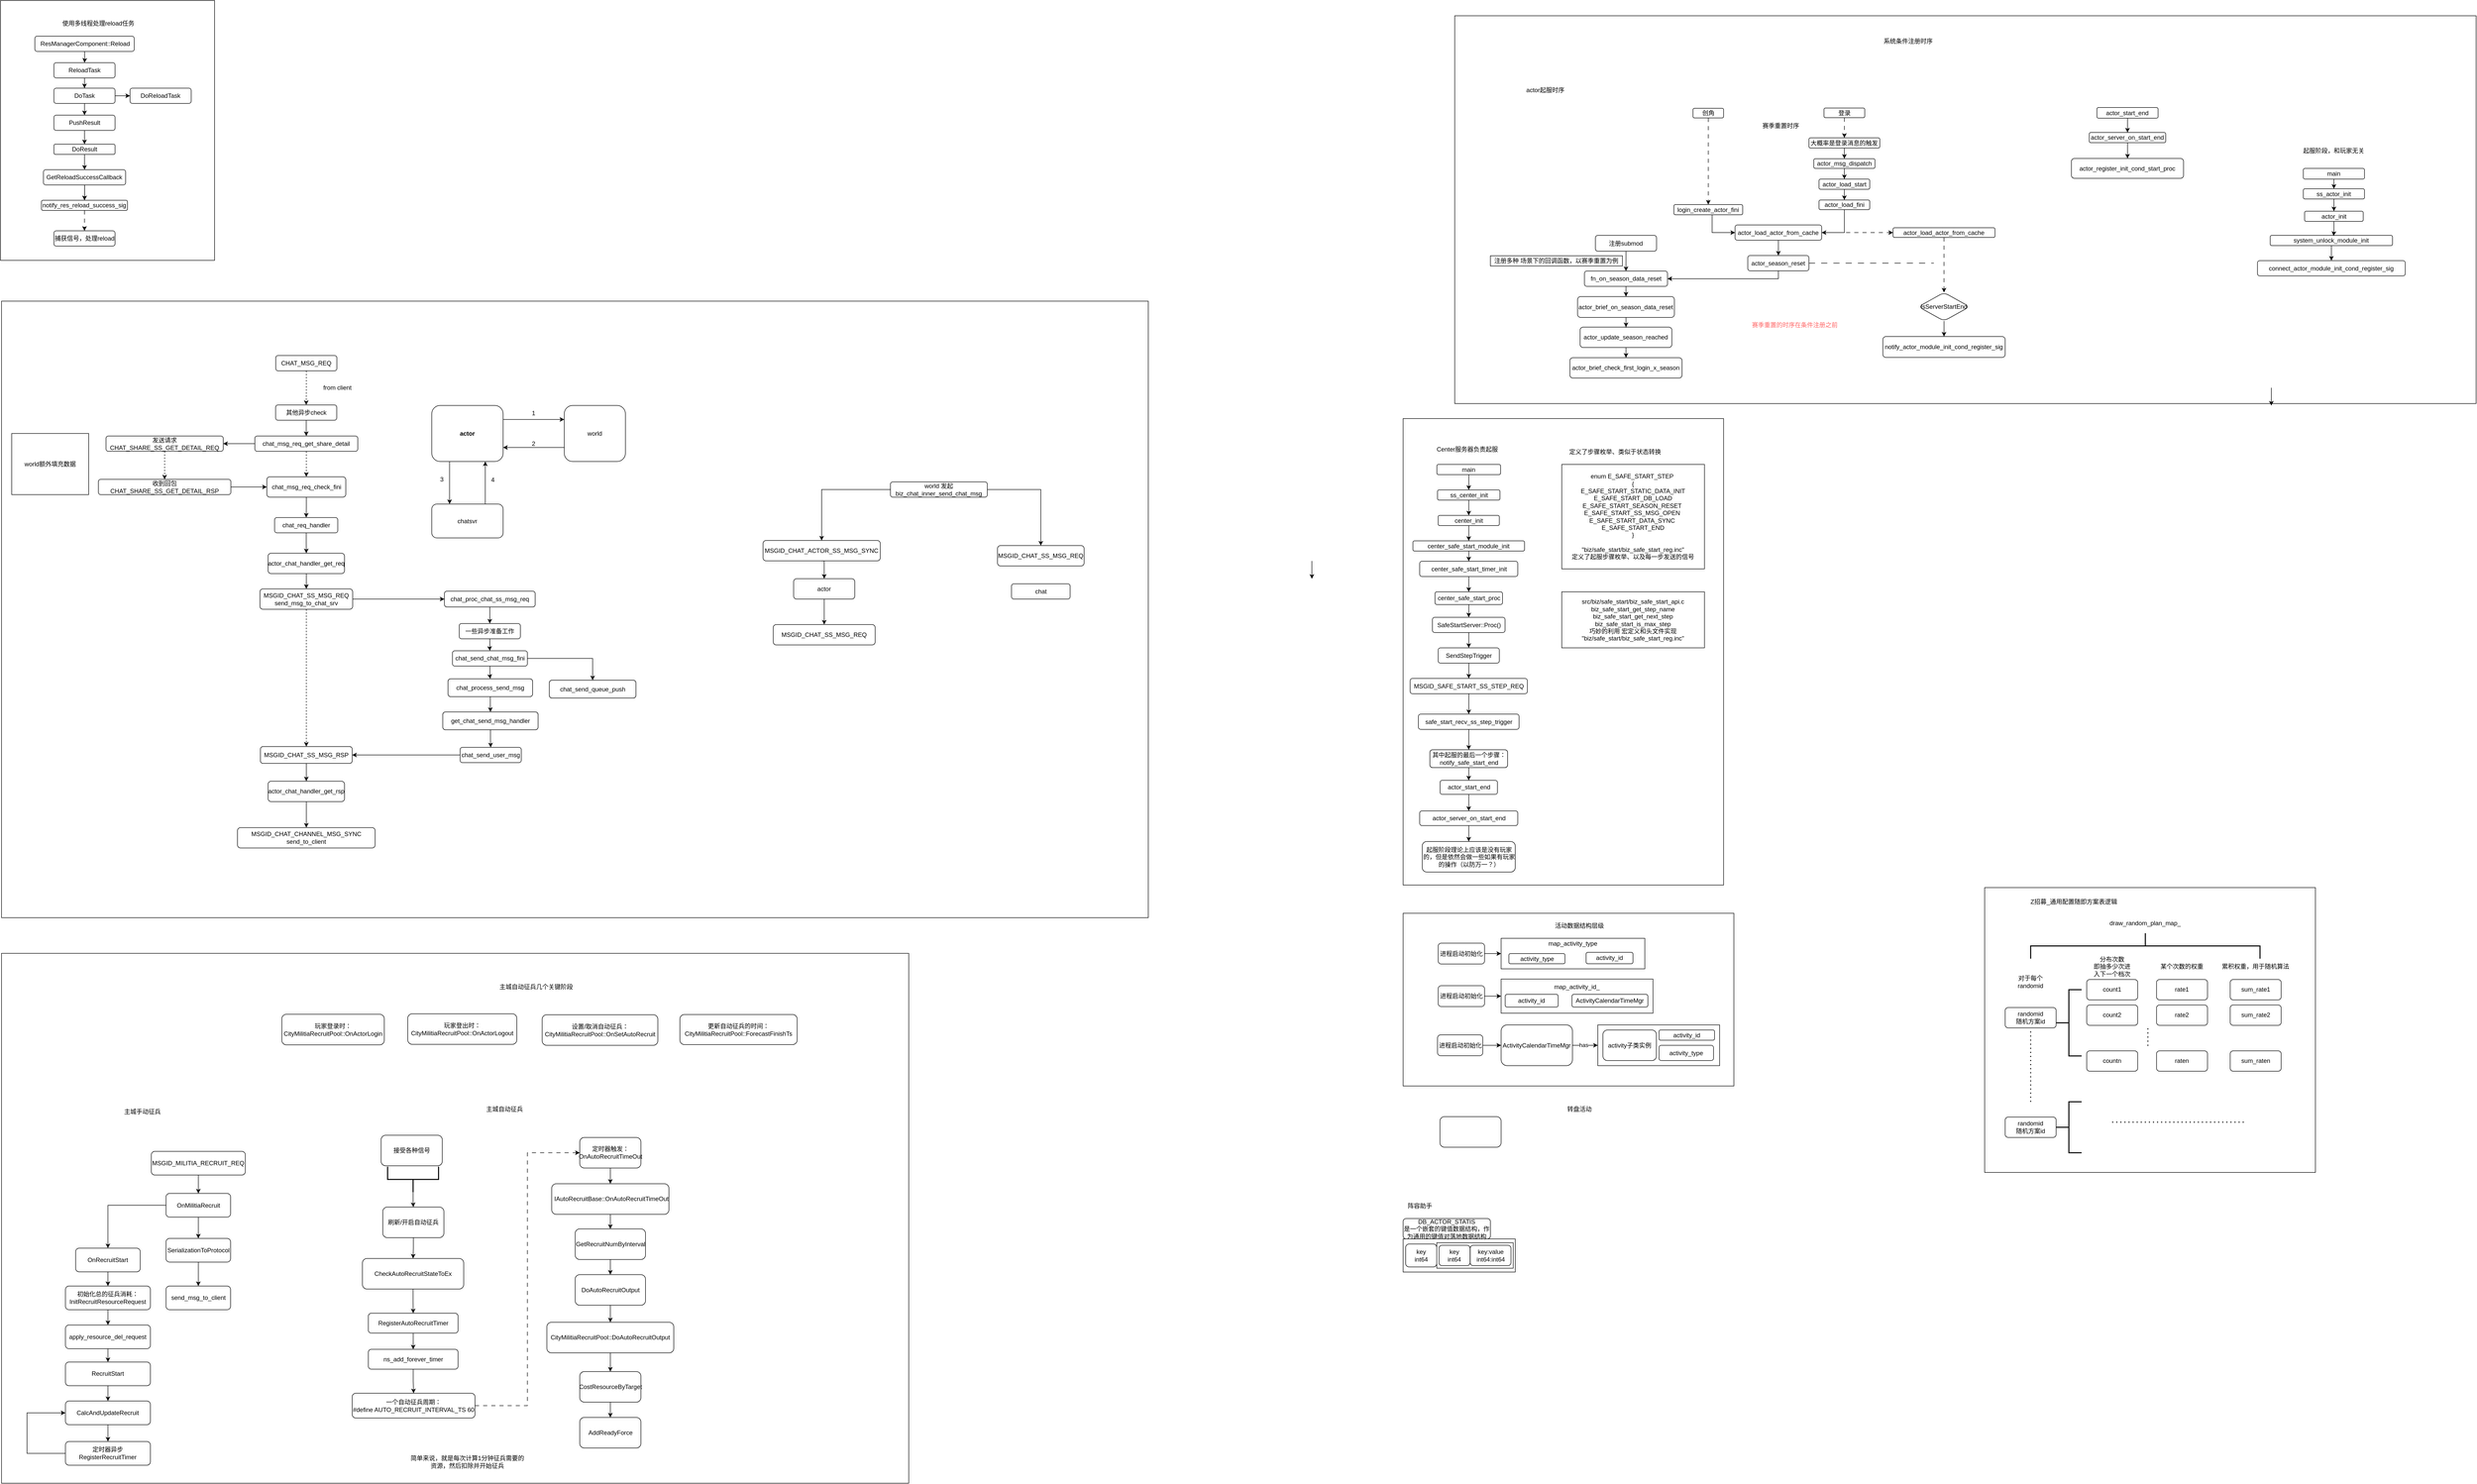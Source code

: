 <mxfile version="27.1.4">
  <diagram name="第 1 页" id="qeNGuSvpjeobcAF4kE78">
    <mxGraphModel dx="4687" dy="3029" grid="1" gridSize="10" guides="1" tooltips="1" connect="1" arrows="1" fold="1" page="1" pageScale="1" pageWidth="827" pageHeight="1169" math="0" shadow="0">
      <root>
        <mxCell id="0" />
        <mxCell id="1" parent="0" />
        <mxCell id="cu289itAmU5M3cn4rdSP-2" style="edgeStyle=orthogonalEdgeStyle;rounded=0;orthogonalLoop=1;jettySize=auto;html=1;" parent="1" source="cu289itAmU5M3cn4rdSP-1" target="cu289itAmU5M3cn4rdSP-5" edge="1">
          <mxGeometry relative="1" as="geometry">
            <mxPoint x="-775.86" y="-65.25" as="targetPoint" />
          </mxGeometry>
        </mxCell>
        <mxCell id="cu289itAmU5M3cn4rdSP-4" style="edgeStyle=orthogonalEdgeStyle;rounded=0;orthogonalLoop=1;jettySize=auto;html=1;" parent="1" source="cu289itAmU5M3cn4rdSP-1" target="cu289itAmU5M3cn4rdSP-6" edge="1">
          <mxGeometry relative="1" as="geometry">
            <mxPoint x="-650.86" y="-65.25" as="targetPoint" />
          </mxGeometry>
        </mxCell>
        <mxCell id="cu289itAmU5M3cn4rdSP-1" value="world 发起&lt;div&gt;&lt;span style=&quot;font-size: 12px;&quot;&gt;biz_chat_inner_send_chat_msg&lt;/span&gt;&lt;/div&gt;" style="rounded=1;whiteSpace=wrap;html=1;" parent="1" vertex="1">
          <mxGeometry x="-695.86" y="-185.25" width="190" height="30" as="geometry" />
        </mxCell>
        <mxCell id="cu289itAmU5M3cn4rdSP-9" style="edgeStyle=orthogonalEdgeStyle;rounded=0;orthogonalLoop=1;jettySize=auto;html=1;exitX=0.5;exitY=1;exitDx=0;exitDy=0;entryX=0.5;entryY=0;entryDx=0;entryDy=0;" parent="1" source="cu289itAmU5M3cn4rdSP-5" target="cu289itAmU5M3cn4rdSP-8" edge="1">
          <mxGeometry relative="1" as="geometry" />
        </mxCell>
        <mxCell id="cu289itAmU5M3cn4rdSP-5" value="&lt;span style=&quot;font-size: 12px;&quot;&gt;MSGID_CHAT_ACTOR_SS_MSG_SYNC&lt;/span&gt;" style="rounded=1;whiteSpace=wrap;html=1;" parent="1" vertex="1">
          <mxGeometry x="-945.86" y="-70.25" width="230" height="40" as="geometry" />
        </mxCell>
        <mxCell id="cu289itAmU5M3cn4rdSP-11" value="" style="edgeStyle=orthogonalEdgeStyle;rounded=0;orthogonalLoop=1;jettySize=auto;html=1;" parent="1" edge="1">
          <mxGeometry relative="1" as="geometry">
            <mxPoint x="131" y="-30" as="sourcePoint" />
            <mxPoint x="131" y="5" as="targetPoint" />
          </mxGeometry>
        </mxCell>
        <mxCell id="cu289itAmU5M3cn4rdSP-6" value="&lt;span style=&quot;font-size: 12px;&quot;&gt;MSGID_CHAT_SS_MSG_REQ&lt;/span&gt;" style="rounded=1;whiteSpace=wrap;html=1;" parent="1" vertex="1">
          <mxGeometry x="-485.86" y="-60.25" width="170" height="40" as="geometry" />
        </mxCell>
        <mxCell id="cu289itAmU5M3cn4rdSP-13" value="" style="edgeStyle=orthogonalEdgeStyle;rounded=0;orthogonalLoop=1;jettySize=auto;html=1;" parent="1" source="cu289itAmU5M3cn4rdSP-8" target="cu289itAmU5M3cn4rdSP-12" edge="1">
          <mxGeometry relative="1" as="geometry" />
        </mxCell>
        <mxCell id="cu289itAmU5M3cn4rdSP-8" value="actor" style="rounded=1;whiteSpace=wrap;html=1;" parent="1" vertex="1">
          <mxGeometry x="-885.86" y="4.75" width="120" height="40" as="geometry" />
        </mxCell>
        <mxCell id="cu289itAmU5M3cn4rdSP-10" value="chat" style="whiteSpace=wrap;html=1;rounded=1;" parent="1" vertex="1">
          <mxGeometry x="-458.36" y="14.75" width="115" height="30" as="geometry" />
        </mxCell>
        <mxCell id="cu289itAmU5M3cn4rdSP-12" value="&lt;span style=&quot;font-size: 12px;&quot;&gt;MSGID_CHAT_SS_MSG_REQ&lt;/span&gt;" style="whiteSpace=wrap;html=1;rounded=1;" parent="1" vertex="1">
          <mxGeometry x="-925.86" y="94.75" width="200" height="40" as="geometry" />
        </mxCell>
        <mxCell id="B_ZItwu6gVvBXF_GVGWg-1" value="&lt;span style=&quot;font-size: 12px;&quot;&gt;actor_brief_check_first_login_x_season&lt;/span&gt;" style="rounded=1;whiteSpace=wrap;html=1;" parent="1" vertex="1">
          <mxGeometry x="637.25" y="-429" width="220" height="40" as="geometry" />
        </mxCell>
        <mxCell id="B_ZItwu6gVvBXF_GVGWg-6" style="edgeStyle=orthogonalEdgeStyle;rounded=0;orthogonalLoop=1;jettySize=auto;html=1;" parent="1" source="B_ZItwu6gVvBXF_GVGWg-2" target="B_ZItwu6gVvBXF_GVGWg-1" edge="1">
          <mxGeometry relative="1" as="geometry" />
        </mxCell>
        <mxCell id="B_ZItwu6gVvBXF_GVGWg-2" value="&lt;span style=&quot;font-size: 12px;&quot;&gt;actor_update_season_reached&lt;/span&gt;" style="rounded=1;whiteSpace=wrap;html=1;" parent="1" vertex="1">
          <mxGeometry x="657.25" y="-489" width="180" height="40" as="geometry" />
        </mxCell>
        <mxCell id="B_ZItwu6gVvBXF_GVGWg-3" value="actor起服时序" style="text;html=1;align=center;verticalAlign=middle;whiteSpace=wrap;rounded=0;" parent="1" vertex="1">
          <mxGeometry x="542.25" y="-969.5" width="94" height="30" as="geometry" />
        </mxCell>
        <mxCell id="B_ZItwu6gVvBXF_GVGWg-5" style="edgeStyle=orthogonalEdgeStyle;rounded=0;orthogonalLoop=1;jettySize=auto;html=1;" parent="1" source="B_ZItwu6gVvBXF_GVGWg-4" target="B_ZItwu6gVvBXF_GVGWg-2" edge="1">
          <mxGeometry relative="1" as="geometry" />
        </mxCell>
        <mxCell id="B_ZItwu6gVvBXF_GVGWg-4" value="&lt;span style=&quot;font-size: 12px;&quot;&gt;actor_brief_on_season_data_reset&lt;/span&gt;" style="rounded=1;whiteSpace=wrap;html=1;" parent="1" vertex="1">
          <mxGeometry x="652.25" y="-549" width="190" height="41" as="geometry" />
        </mxCell>
        <mxCell id="B_ZItwu6gVvBXF_GVGWg-11" style="edgeStyle=orthogonalEdgeStyle;rounded=0;orthogonalLoop=1;jettySize=auto;html=1;entryX=0.5;entryY=0;entryDx=0;entryDy=0;" parent="1" source="B_ZItwu6gVvBXF_GVGWg-7" target="B_ZItwu6gVvBXF_GVGWg-10" edge="1">
          <mxGeometry relative="1" as="geometry" />
        </mxCell>
        <mxCell id="B_ZItwu6gVvBXF_GVGWg-7" value="注册submod" style="rounded=1;whiteSpace=wrap;html=1;" parent="1" vertex="1">
          <mxGeometry x="687.25" y="-669" width="120" height="31" as="geometry" />
        </mxCell>
        <mxCell id="B_ZItwu6gVvBXF_GVGWg-12" style="edgeStyle=orthogonalEdgeStyle;rounded=0;orthogonalLoop=1;jettySize=auto;html=1;entryX=0.5;entryY=0;entryDx=0;entryDy=0;" parent="1" source="B_ZItwu6gVvBXF_GVGWg-10" target="B_ZItwu6gVvBXF_GVGWg-4" edge="1">
          <mxGeometry relative="1" as="geometry" />
        </mxCell>
        <mxCell id="B_ZItwu6gVvBXF_GVGWg-10" value="&lt;span style=&quot;font-size: 12px;&quot;&gt;fn_on_season_data_reset&lt;/span&gt;" style="rounded=1;whiteSpace=wrap;html=1;" parent="1" vertex="1">
          <mxGeometry x="665.75" y="-599" width="163" height="30" as="geometry" />
        </mxCell>
        <mxCell id="B_ZItwu6gVvBXF_GVGWg-13" value="注册多种 场景下的回调函数，以赛季重置为例" style="rounded=0;whiteSpace=wrap;html=1;" parent="1" vertex="1">
          <mxGeometry x="481.25" y="-629" width="259" height="20" as="geometry" />
        </mxCell>
        <mxCell id="B_ZItwu6gVvBXF_GVGWg-36" style="edgeStyle=orthogonalEdgeStyle;rounded=0;orthogonalLoop=1;jettySize=auto;html=1;entryX=1;entryY=0.5;entryDx=0;entryDy=0;" parent="1" source="B_ZItwu6gVvBXF_GVGWg-14" target="B_ZItwu6gVvBXF_GVGWg-10" edge="1">
          <mxGeometry relative="1" as="geometry">
            <Array as="points">
              <mxPoint x="1046.25" y="-584.5" />
            </Array>
          </mxGeometry>
        </mxCell>
        <mxCell id="B_ZItwu6gVvBXF_GVGWg-14" value="&lt;span style=&quot;font-size: 12px;&quot;&gt;actor_season_reset&lt;/span&gt;" style="rounded=1;whiteSpace=wrap;html=1;" parent="1" vertex="1">
          <mxGeometry x="986.25" y="-629.5" width="120" height="30" as="geometry" />
        </mxCell>
        <mxCell id="B_ZItwu6gVvBXF_GVGWg-35" style="edgeStyle=orthogonalEdgeStyle;rounded=0;orthogonalLoop=1;jettySize=auto;html=1;entryX=0.5;entryY=0;entryDx=0;entryDy=0;" parent="1" source="B_ZItwu6gVvBXF_GVGWg-15" target="B_ZItwu6gVvBXF_GVGWg-14" edge="1">
          <mxGeometry relative="1" as="geometry" />
        </mxCell>
        <mxCell id="B_ZItwu6gVvBXF_GVGWg-65" style="edgeStyle=orthogonalEdgeStyle;rounded=0;orthogonalLoop=1;jettySize=auto;html=1;exitX=1;exitY=0.5;exitDx=0;exitDy=0;dashed=1;dashPattern=8 8;" parent="1" source="B_ZItwu6gVvBXF_GVGWg-15" target="B_ZItwu6gVvBXF_GVGWg-54" edge="1">
          <mxGeometry relative="1" as="geometry" />
        </mxCell>
        <mxCell id="B_ZItwu6gVvBXF_GVGWg-15" value="&lt;span style=&quot;font-size: 12px;&quot;&gt;actor_load_actor_from_cache&lt;/span&gt;" style="rounded=1;whiteSpace=wrap;html=1;" parent="1" vertex="1">
          <mxGeometry x="961.25" y="-689.5" width="170" height="30" as="geometry" />
        </mxCell>
        <mxCell id="B_ZItwu6gVvBXF_GVGWg-30" style="edgeStyle=orthogonalEdgeStyle;rounded=0;orthogonalLoop=1;jettySize=auto;html=1;entryX=0;entryY=0.5;entryDx=0;entryDy=0;" parent="1" source="B_ZItwu6gVvBXF_GVGWg-16" target="B_ZItwu6gVvBXF_GVGWg-15" edge="1">
          <mxGeometry relative="1" as="geometry">
            <Array as="points">
              <mxPoint x="916.25" y="-674.5" />
            </Array>
          </mxGeometry>
        </mxCell>
        <mxCell id="B_ZItwu6gVvBXF_GVGWg-16" value="&lt;span style=&quot;font-size: 12px;&quot;&gt;login_create_actor_fini&lt;/span&gt;" style="rounded=1;whiteSpace=wrap;html=1;" parent="1" vertex="1">
          <mxGeometry x="841.25" y="-729.5" width="135" height="20" as="geometry" />
        </mxCell>
        <mxCell id="B_ZItwu6gVvBXF_GVGWg-34" style="edgeStyle=orthogonalEdgeStyle;rounded=0;orthogonalLoop=1;jettySize=auto;html=1;dashed=1;dashPattern=8 8;" parent="1" source="B_ZItwu6gVvBXF_GVGWg-17" target="B_ZItwu6gVvBXF_GVGWg-16" edge="1">
          <mxGeometry relative="1" as="geometry" />
        </mxCell>
        <mxCell id="B_ZItwu6gVvBXF_GVGWg-17" value="创角" style="rounded=1;whiteSpace=wrap;html=1;" parent="1" vertex="1">
          <mxGeometry x="878.75" y="-918.5" width="60" height="19" as="geometry" />
        </mxCell>
        <mxCell id="B_ZItwu6gVvBXF_GVGWg-33" style="edgeStyle=orthogonalEdgeStyle;rounded=0;orthogonalLoop=1;jettySize=auto;html=1;entryX=0.5;entryY=0;entryDx=0;entryDy=0;dashed=1;dashPattern=8 8;" parent="1" source="B_ZItwu6gVvBXF_GVGWg-18" target="B_ZItwu6gVvBXF_GVGWg-22" edge="1">
          <mxGeometry relative="1" as="geometry" />
        </mxCell>
        <mxCell id="B_ZItwu6gVvBXF_GVGWg-18" value="登录" style="rounded=1;whiteSpace=wrap;html=1;" parent="1" vertex="1">
          <mxGeometry x="1135.75" y="-919" width="80" height="19" as="geometry" />
        </mxCell>
        <mxCell id="B_ZItwu6gVvBXF_GVGWg-29" style="edgeStyle=orthogonalEdgeStyle;rounded=0;orthogonalLoop=1;jettySize=auto;html=1;entryX=1;entryY=0.5;entryDx=0;entryDy=0;" parent="1" source="B_ZItwu6gVvBXF_GVGWg-19" target="B_ZItwu6gVvBXF_GVGWg-15" edge="1">
          <mxGeometry relative="1" as="geometry" />
        </mxCell>
        <mxCell id="B_ZItwu6gVvBXF_GVGWg-19" value="&lt;span style=&quot;font-size: 12px;&quot;&gt;actor_load_fini&lt;/span&gt;" style="rounded=1;whiteSpace=wrap;html=1;" parent="1" vertex="1">
          <mxGeometry x="1126" y="-738.5" width="99.5" height="19" as="geometry" />
        </mxCell>
        <mxCell id="B_ZItwu6gVvBXF_GVGWg-28" style="edgeStyle=orthogonalEdgeStyle;rounded=0;orthogonalLoop=1;jettySize=auto;html=1;entryX=0.5;entryY=0;entryDx=0;entryDy=0;" parent="1" source="B_ZItwu6gVvBXF_GVGWg-20" target="B_ZItwu6gVvBXF_GVGWg-19" edge="1">
          <mxGeometry relative="1" as="geometry" />
        </mxCell>
        <mxCell id="B_ZItwu6gVvBXF_GVGWg-20" value="&lt;span style=&quot;font-size: 12px;&quot;&gt;actor_load_start&lt;/span&gt;" style="rounded=1;whiteSpace=wrap;html=1;" parent="1" vertex="1">
          <mxGeometry x="1126" y="-779.5" width="99.5" height="20" as="geometry" />
        </mxCell>
        <mxCell id="B_ZItwu6gVvBXF_GVGWg-26" style="edgeStyle=orthogonalEdgeStyle;rounded=0;orthogonalLoop=1;jettySize=auto;html=1;entryX=0.5;entryY=0;entryDx=0;entryDy=0;" parent="1" source="B_ZItwu6gVvBXF_GVGWg-21" target="B_ZItwu6gVvBXF_GVGWg-20" edge="1">
          <mxGeometry relative="1" as="geometry" />
        </mxCell>
        <mxCell id="B_ZItwu6gVvBXF_GVGWg-21" value="&lt;span style=&quot;font-size: 12px;&quot;&gt;actor_msg_dispatch&lt;/span&gt;" style="rounded=1;whiteSpace=wrap;html=1;" parent="1" vertex="1">
          <mxGeometry x="1115.75" y="-819.5" width="120" height="19" as="geometry" />
        </mxCell>
        <mxCell id="B_ZItwu6gVvBXF_GVGWg-23" style="edgeStyle=orthogonalEdgeStyle;rounded=0;orthogonalLoop=1;jettySize=auto;html=1;entryX=0.5;entryY=0;entryDx=0;entryDy=0;" parent="1" source="B_ZItwu6gVvBXF_GVGWg-22" target="B_ZItwu6gVvBXF_GVGWg-21" edge="1">
          <mxGeometry relative="1" as="geometry" />
        </mxCell>
        <mxCell id="B_ZItwu6gVvBXF_GVGWg-22" value="大概率是登录消息的触发" style="rounded=1;whiteSpace=wrap;html=1;" parent="1" vertex="1">
          <mxGeometry x="1106.25" y="-860.5" width="139" height="20" as="geometry" />
        </mxCell>
        <mxCell id="B_ZItwu6gVvBXF_GVGWg-37" value="赛季重置时序" style="text;html=1;align=center;verticalAlign=middle;whiteSpace=wrap;rounded=0;" parent="1" vertex="1">
          <mxGeometry x="1001.25" y="-899.5" width="100" height="30" as="geometry" />
        </mxCell>
        <mxCell id="B_ZItwu6gVvBXF_GVGWg-38" value="系统条件注册时序" style="text;html=1;align=center;verticalAlign=middle;whiteSpace=wrap;rounded=0;" parent="1" vertex="1">
          <mxGeometry x="1235.75" y="-1059.5" width="130" height="19" as="geometry" />
        </mxCell>
        <mxCell id="B_ZItwu6gVvBXF_GVGWg-39" value="&lt;span style=&quot;font-size: 12px;&quot;&gt;connect_actor_module_init_cond_register_sig&lt;/span&gt;" style="rounded=1;whiteSpace=wrap;html=1;" parent="1" vertex="1">
          <mxGeometry x="1986.25" y="-619.5" width="290" height="30" as="geometry" />
        </mxCell>
        <mxCell id="B_ZItwu6gVvBXF_GVGWg-51" style="edgeStyle=orthogonalEdgeStyle;rounded=0;orthogonalLoop=1;jettySize=auto;html=1;" parent="1" source="B_ZItwu6gVvBXF_GVGWg-40" target="B_ZItwu6gVvBXF_GVGWg-39" edge="1">
          <mxGeometry relative="1" as="geometry" />
        </mxCell>
        <mxCell id="B_ZItwu6gVvBXF_GVGWg-40" value="&lt;span style=&quot;font-size: 12px;&quot;&gt;system_unlock_module_init&lt;/span&gt;" style="rounded=1;whiteSpace=wrap;html=1;" parent="1" vertex="1">
          <mxGeometry x="2011.25" y="-669" width="240" height="20" as="geometry" />
        </mxCell>
        <mxCell id="B_ZItwu6gVvBXF_GVGWg-41" value="&lt;span style=&quot;font-size: 12px;&quot;&gt;actor_init&lt;/span&gt;" style="rounded=1;whiteSpace=wrap;html=1;" parent="1" vertex="1">
          <mxGeometry x="2078.75" y="-716.5" width="115" height="20" as="geometry" />
        </mxCell>
        <mxCell id="B_ZItwu6gVvBXF_GVGWg-48" style="edgeStyle=orthogonalEdgeStyle;rounded=0;orthogonalLoop=1;jettySize=auto;html=1;entryX=0.5;entryY=0;entryDx=0;entryDy=0;" parent="1" source="B_ZItwu6gVvBXF_GVGWg-42" target="B_ZItwu6gVvBXF_GVGWg-41" edge="1">
          <mxGeometry relative="1" as="geometry" />
        </mxCell>
        <mxCell id="B_ZItwu6gVvBXF_GVGWg-42" value="&lt;span style=&quot;font-size: 12px;&quot;&gt;ss_actor_init&lt;/span&gt;" style="rounded=1;whiteSpace=wrap;html=1;" parent="1" vertex="1">
          <mxGeometry x="2076.25" y="-760.5" width="120" height="20" as="geometry" />
        </mxCell>
        <mxCell id="B_ZItwu6gVvBXF_GVGWg-45" style="edgeStyle=orthogonalEdgeStyle;rounded=0;orthogonalLoop=1;jettySize=auto;html=1;exitX=0.5;exitY=1;exitDx=0;exitDy=0;entryX=0.5;entryY=0;entryDx=0;entryDy=0;" parent="1" source="B_ZItwu6gVvBXF_GVGWg-43" target="B_ZItwu6gVvBXF_GVGWg-42" edge="1">
          <mxGeometry relative="1" as="geometry" />
        </mxCell>
        <mxCell id="B_ZItwu6gVvBXF_GVGWg-43" value="&lt;span style=&quot;font-size: 12px;&quot;&gt;main&lt;/span&gt;" style="rounded=1;whiteSpace=wrap;html=1;" parent="1" vertex="1">
          <mxGeometry x="2076.25" y="-800.5" width="120" height="21" as="geometry" />
        </mxCell>
        <mxCell id="B_ZItwu6gVvBXF_GVGWg-44" value="起服阶段，和玩家无关" style="text;html=1;align=center;verticalAlign=middle;whiteSpace=wrap;rounded=0;" parent="1" vertex="1">
          <mxGeometry x="2056.25" y="-850.5" width="160" height="30" as="geometry" />
        </mxCell>
        <mxCell id="B_ZItwu6gVvBXF_GVGWg-49" style="edgeStyle=orthogonalEdgeStyle;rounded=0;orthogonalLoop=1;jettySize=auto;html=1;entryX=0.518;entryY=0.048;entryDx=0;entryDy=0;entryPerimeter=0;" parent="1" source="B_ZItwu6gVvBXF_GVGWg-41" target="B_ZItwu6gVvBXF_GVGWg-40" edge="1">
          <mxGeometry relative="1" as="geometry" />
        </mxCell>
        <mxCell id="B_ZItwu6gVvBXF_GVGWg-53" value="&lt;span style=&quot;font-size: 12px;&quot;&gt;notify_actor_module_init_cond_register_sig&lt;/span&gt;" style="rounded=1;whiteSpace=wrap;html=1;" parent="1" vertex="1">
          <mxGeometry x="1251.25" y="-470.5" width="240" height="41" as="geometry" />
        </mxCell>
        <mxCell id="B_ZItwu6gVvBXF_GVGWg-56" value="" style="edgeStyle=orthogonalEdgeStyle;rounded=0;orthogonalLoop=1;jettySize=auto;html=1;dashed=1;dashPattern=8 8;" parent="1" source="B_ZItwu6gVvBXF_GVGWg-54" target="B_ZItwu6gVvBXF_GVGWg-55" edge="1">
          <mxGeometry relative="1" as="geometry" />
        </mxCell>
        <mxCell id="B_ZItwu6gVvBXF_GVGWg-54" value="&lt;span style=&quot;font-size: 12px;&quot;&gt;actor_load_actor_from_cache&lt;/span&gt;" style="rounded=1;whiteSpace=wrap;html=1;" parent="1" vertex="1">
          <mxGeometry x="1271.25" y="-684" width="200" height="19" as="geometry" />
        </mxCell>
        <mxCell id="B_ZItwu6gVvBXF_GVGWg-57" style="edgeStyle=orthogonalEdgeStyle;rounded=0;orthogonalLoop=1;jettySize=auto;html=1;entryX=0.5;entryY=0;entryDx=0;entryDy=0;" parent="1" source="B_ZItwu6gVvBXF_GVGWg-55" target="B_ZItwu6gVvBXF_GVGWg-53" edge="1">
          <mxGeometry relative="1" as="geometry" />
        </mxCell>
        <mxCell id="B_ZItwu6gVvBXF_GVGWg-55" value="&lt;span style=&quot;font-size: 12px;&quot;&gt;IsServerStartEnd&lt;/span&gt;" style="rhombus;whiteSpace=wrap;html=1;rounded=1;" parent="1" vertex="1">
          <mxGeometry x="1321.25" y="-557" width="100" height="56" as="geometry" />
        </mxCell>
        <mxCell id="B_ZItwu6gVvBXF_GVGWg-58" value="&lt;span style=&quot;font-size: 12px;&quot;&gt;actor_register_init_cond_start_proc&lt;/span&gt;" style="rounded=1;whiteSpace=wrap;html=1;" parent="1" vertex="1">
          <mxGeometry x="1621.25" y="-820" width="220" height="39" as="geometry" />
        </mxCell>
        <mxCell id="B_ZItwu6gVvBXF_GVGWg-62" style="edgeStyle=orthogonalEdgeStyle;rounded=0;orthogonalLoop=1;jettySize=auto;html=1;" parent="1" source="B_ZItwu6gVvBXF_GVGWg-59" target="B_ZItwu6gVvBXF_GVGWg-58" edge="1">
          <mxGeometry relative="1" as="geometry" />
        </mxCell>
        <mxCell id="B_ZItwu6gVvBXF_GVGWg-59" value="&lt;span style=&quot;font-size: 12px;&quot;&gt;actor_server_on_start_end&lt;/span&gt;" style="rounded=1;whiteSpace=wrap;html=1;" parent="1" vertex="1">
          <mxGeometry x="1656.25" y="-871" width="150" height="20" as="geometry" />
        </mxCell>
        <mxCell id="B_ZItwu6gVvBXF_GVGWg-64" style="edgeStyle=orthogonalEdgeStyle;rounded=0;orthogonalLoop=1;jettySize=auto;html=1;entryX=0.5;entryY=0;entryDx=0;entryDy=0;" parent="1" source="B_ZItwu6gVvBXF_GVGWg-63" target="B_ZItwu6gVvBXF_GVGWg-59" edge="1">
          <mxGeometry relative="1" as="geometry" />
        </mxCell>
        <mxCell id="B_ZItwu6gVvBXF_GVGWg-63" value="&lt;span style=&quot;font-size: 12px;&quot;&gt;actor_start_end&lt;/span&gt;" style="rounded=1;whiteSpace=wrap;html=1;" parent="1" vertex="1">
          <mxGeometry x="1671.25" y="-920" width="120" height="21" as="geometry" />
        </mxCell>
        <mxCell id="B_ZItwu6gVvBXF_GVGWg-66" value="" style="endArrow=none;html=1;rounded=0;exitX=1;exitY=0.5;exitDx=0;exitDy=0;dashed=1;dashPattern=12 12;" parent="1" source="B_ZItwu6gVvBXF_GVGWg-14" edge="1">
          <mxGeometry width="50" height="50" relative="1" as="geometry">
            <mxPoint x="1181.25" y="-569.5" as="sourcePoint" />
            <mxPoint x="1351.25" y="-614.5" as="targetPoint" />
          </mxGeometry>
        </mxCell>
        <mxCell id="B_ZItwu6gVvBXF_GVGWg-67" value="&lt;font style=&quot;color: rgb(255, 102, 102);&quot;&gt;赛季重置的时序在条件注册之前&lt;/font&gt;" style="text;html=1;align=center;verticalAlign=middle;whiteSpace=wrap;rounded=0;" parent="1" vertex="1">
          <mxGeometry x="986.25" y="-508" width="185" height="29.5" as="geometry" />
        </mxCell>
        <mxCell id="B_ZItwu6gVvBXF_GVGWg-68" value="Center服务器负责起服" style="text;html=1;align=center;verticalAlign=middle;whiteSpace=wrap;rounded=0;" parent="1" vertex="1">
          <mxGeometry x="321.25" y="-259.5" width="230" height="20" as="geometry" />
        </mxCell>
        <mxCell id="B_ZItwu6gVvBXF_GVGWg-71" value="" style="edgeStyle=orthogonalEdgeStyle;rounded=0;orthogonalLoop=1;jettySize=auto;html=1;" parent="1" source="B_ZItwu6gVvBXF_GVGWg-69" target="B_ZItwu6gVvBXF_GVGWg-70" edge="1">
          <mxGeometry relative="1" as="geometry" />
        </mxCell>
        <mxCell id="B_ZItwu6gVvBXF_GVGWg-69" value="main" style="rounded=1;whiteSpace=wrap;html=1;" parent="1" vertex="1">
          <mxGeometry x="376.25" y="-219.5" width="125" height="20" as="geometry" />
        </mxCell>
        <mxCell id="B_ZItwu6gVvBXF_GVGWg-73" value="" style="edgeStyle=orthogonalEdgeStyle;rounded=0;orthogonalLoop=1;jettySize=auto;html=1;" parent="1" source="B_ZItwu6gVvBXF_GVGWg-70" target="B_ZItwu6gVvBXF_GVGWg-72" edge="1">
          <mxGeometry relative="1" as="geometry" />
        </mxCell>
        <mxCell id="B_ZItwu6gVvBXF_GVGWg-70" value="&lt;span style=&quot;font-size: 12px;&quot;&gt;ss_center_init&lt;/span&gt;" style="whiteSpace=wrap;html=1;rounded=1;" parent="1" vertex="1">
          <mxGeometry x="377.5" y="-169.5" width="122.5" height="20" as="geometry" />
        </mxCell>
        <mxCell id="B_ZItwu6gVvBXF_GVGWg-75" style="edgeStyle=orthogonalEdgeStyle;rounded=0;orthogonalLoop=1;jettySize=auto;html=1;entryX=0.5;entryY=0;entryDx=0;entryDy=0;" parent="1" source="B_ZItwu6gVvBXF_GVGWg-72" target="B_ZItwu6gVvBXF_GVGWg-74" edge="1">
          <mxGeometry relative="1" as="geometry" />
        </mxCell>
        <mxCell id="B_ZItwu6gVvBXF_GVGWg-72" value="&lt;span style=&quot;font-size: 12px;&quot;&gt;center_init&lt;/span&gt;" style="whiteSpace=wrap;html=1;rounded=1;" parent="1" vertex="1">
          <mxGeometry x="378.75" y="-119.5" width="120" height="20" as="geometry" />
        </mxCell>
        <mxCell id="B_ZItwu6gVvBXF_GVGWg-77" style="edgeStyle=orthogonalEdgeStyle;rounded=0;orthogonalLoop=1;jettySize=auto;html=1;" parent="1" source="B_ZItwu6gVvBXF_GVGWg-74" target="B_ZItwu6gVvBXF_GVGWg-76" edge="1">
          <mxGeometry relative="1" as="geometry" />
        </mxCell>
        <mxCell id="B_ZItwu6gVvBXF_GVGWg-74" value="&lt;span style=&quot;font-size: 12px;&quot;&gt;center_safe_start_module_init&lt;/span&gt;" style="rounded=1;whiteSpace=wrap;html=1;" parent="1" vertex="1">
          <mxGeometry x="329.25" y="-69.5" width="219" height="20" as="geometry" />
        </mxCell>
        <mxCell id="B_ZItwu6gVvBXF_GVGWg-79" value="" style="edgeStyle=orthogonalEdgeStyle;rounded=0;orthogonalLoop=1;jettySize=auto;html=1;" parent="1" source="B_ZItwu6gVvBXF_GVGWg-76" target="B_ZItwu6gVvBXF_GVGWg-78" edge="1">
          <mxGeometry relative="1" as="geometry" />
        </mxCell>
        <mxCell id="B_ZItwu6gVvBXF_GVGWg-76" value="&lt;span style=&quot;font-size: 12px;&quot;&gt;center_safe_start_timer_init&lt;/span&gt;" style="rounded=1;whiteSpace=wrap;html=1;" parent="1" vertex="1">
          <mxGeometry x="342.5" y="-29.5" width="192.5" height="30" as="geometry" />
        </mxCell>
        <mxCell id="B_ZItwu6gVvBXF_GVGWg-81" value="" style="edgeStyle=orthogonalEdgeStyle;rounded=0;orthogonalLoop=1;jettySize=auto;html=1;" parent="1" source="B_ZItwu6gVvBXF_GVGWg-78" target="B_ZItwu6gVvBXF_GVGWg-80" edge="1">
          <mxGeometry relative="1" as="geometry" />
        </mxCell>
        <mxCell id="B_ZItwu6gVvBXF_GVGWg-78" value="&lt;span style=&quot;font-size: 12px;&quot;&gt;center_safe_start_proc&lt;/span&gt;" style="whiteSpace=wrap;html=1;rounded=1;" parent="1" vertex="1">
          <mxGeometry x="372.5" y="30.5" width="132.5" height="25" as="geometry" />
        </mxCell>
        <mxCell id="B_ZItwu6gVvBXF_GVGWg-83" value="" style="edgeStyle=orthogonalEdgeStyle;rounded=0;orthogonalLoop=1;jettySize=auto;html=1;" parent="1" source="B_ZItwu6gVvBXF_GVGWg-80" target="B_ZItwu6gVvBXF_GVGWg-82" edge="1">
          <mxGeometry relative="1" as="geometry" />
        </mxCell>
        <mxCell id="B_ZItwu6gVvBXF_GVGWg-80" value="&lt;span style=&quot;font-size: 12px;&quot;&gt;SafeStartServer::Proc()&lt;/span&gt;" style="whiteSpace=wrap;html=1;rounded=1;" parent="1" vertex="1">
          <mxGeometry x="367.5" y="80.5" width="142.5" height="30" as="geometry" />
        </mxCell>
        <mxCell id="B_ZItwu6gVvBXF_GVGWg-85" value="" style="edgeStyle=orthogonalEdgeStyle;rounded=0;orthogonalLoop=1;jettySize=auto;html=1;" parent="1" source="B_ZItwu6gVvBXF_GVGWg-82" target="B_ZItwu6gVvBXF_GVGWg-84" edge="1">
          <mxGeometry relative="1" as="geometry" />
        </mxCell>
        <mxCell id="B_ZItwu6gVvBXF_GVGWg-82" value="&lt;span style=&quot;font-size: 12px;&quot;&gt;SendStepTrigger&lt;/span&gt;" style="whiteSpace=wrap;html=1;rounded=1;" parent="1" vertex="1">
          <mxGeometry x="378.75" y="140.5" width="120" height="30" as="geometry" />
        </mxCell>
        <mxCell id="B_ZItwu6gVvBXF_GVGWg-87" value="" style="edgeStyle=orthogonalEdgeStyle;rounded=0;orthogonalLoop=1;jettySize=auto;html=1;" parent="1" source="B_ZItwu6gVvBXF_GVGWg-84" target="B_ZItwu6gVvBXF_GVGWg-86" edge="1">
          <mxGeometry relative="1" as="geometry" />
        </mxCell>
        <mxCell id="B_ZItwu6gVvBXF_GVGWg-84" value="&lt;span style=&quot;font-size: 12px;&quot;&gt;MSGID_SAFE_START_SS_STEP_REQ&lt;/span&gt;" style="whiteSpace=wrap;html=1;rounded=1;" parent="1" vertex="1">
          <mxGeometry x="323.75" y="200.5" width="230" height="30" as="geometry" />
        </mxCell>
        <mxCell id="B_ZItwu6gVvBXF_GVGWg-93" value="" style="edgeStyle=orthogonalEdgeStyle;rounded=0;orthogonalLoop=1;jettySize=auto;html=1;" parent="1" source="B_ZItwu6gVvBXF_GVGWg-86" target="B_ZItwu6gVvBXF_GVGWg-92" edge="1">
          <mxGeometry relative="1" as="geometry" />
        </mxCell>
        <mxCell id="B_ZItwu6gVvBXF_GVGWg-86" value="&lt;span style=&quot;font-size: 12px;&quot;&gt;safe_start_recv_ss_step_trigger&lt;/span&gt;" style="whiteSpace=wrap;html=1;rounded=1;" parent="1" vertex="1">
          <mxGeometry x="340" y="270.5" width="197.5" height="30" as="geometry" />
        </mxCell>
        <mxCell id="B_ZItwu6gVvBXF_GVGWg-88" value="&lt;div&gt;&lt;span style=&quot;font-size: 12px;&quot;&gt;enum E_SAFE_START_STEP&amp;nbsp;&lt;/span&gt;&lt;/div&gt;&lt;div&gt;&lt;span style=&quot;font-size: 12px;&quot;&gt;{&lt;/span&gt;&lt;/div&gt;&lt;div&gt;&lt;span style=&quot;font-size: 12px;&quot;&gt;E_SAFE_START_STATIC_DATA_INIT&lt;/span&gt;&lt;/div&gt;&lt;div&gt;&lt;div style=&quot;&quot;&gt;&lt;span style=&quot;font-size: 12px;&quot;&gt;E_SAFE_START_DB_LOAD&lt;/span&gt;&lt;/div&gt;&lt;div style=&quot;&quot;&gt;&lt;span style=&quot;font-size: 12px;&quot;&gt;E_SAFE_START_SEASON_RESET&amp;nbsp;&lt;/span&gt;&lt;/div&gt;&lt;div style=&quot;&quot;&gt;&lt;span style=&quot;font-size: 12px;&quot;&gt;E_SAFE_START_SS_MSG_OPEN&amp;nbsp;&lt;/span&gt;&lt;/div&gt;&lt;div style=&quot;&quot;&gt;&lt;span style=&quot;font-size: 12px;&quot;&gt;E_SAFE_START_DATA_SYNC&amp;nbsp;&lt;/span&gt;&lt;/div&gt;&lt;div style=&quot;&quot;&gt;&lt;span style=&quot;font-size: 12px;&quot;&gt;E_SAFE_START_END&lt;/span&gt;&lt;/div&gt;&lt;/div&gt;&lt;div style=&quot;&quot;&gt;&lt;span style=&quot;font-size: 12px;&quot;&gt;}&lt;/span&gt;&lt;/div&gt;&lt;div style=&quot;&quot;&gt;&lt;span style=&quot;font-size: 12px;&quot;&gt;&lt;br&gt;&lt;/span&gt;&lt;/div&gt;&lt;div style=&quot;&quot;&gt;&lt;span style=&quot;font-size: 12px;&quot;&gt;&quot;biz/safe_start/biz_safe_start_reg.inc&quot;&lt;/span&gt;&lt;/div&gt;&lt;div style=&quot;&quot;&gt;&lt;span style=&quot;font-size: 12px;&quot;&gt;定义了起服步骤枚举、以及每一步发送的信号&lt;/span&gt;&lt;/div&gt;" style="rounded=0;whiteSpace=wrap;html=1;" parent="1" vertex="1">
          <mxGeometry x="621.25" y="-219.5" width="280" height="205" as="geometry" />
        </mxCell>
        <mxCell id="B_ZItwu6gVvBXF_GVGWg-89" value="定义了步骤枚举、类似于状态转换" style="text;html=1;align=center;verticalAlign=middle;whiteSpace=wrap;rounded=0;" parent="1" vertex="1">
          <mxGeometry x="620.75" y="-259.5" width="210" height="30" as="geometry" />
        </mxCell>
        <mxCell id="B_ZItwu6gVvBXF_GVGWg-91" value="&lt;span style=&quot;font-size: 12px;&quot;&gt;src/biz/safe_start/biz_safe_start_api.c&lt;/span&gt;&lt;div&gt;&lt;span style=&quot;font-size: 12px;&quot;&gt;biz_safe_start_get_step_name&lt;/span&gt;&lt;/div&gt;&lt;div&gt;&lt;span style=&quot;font-size: 12px;&quot;&gt;biz_safe_start_get_next_step&lt;/span&gt;&lt;/div&gt;&lt;div&gt;&lt;span style=&quot;font-size: 12px;&quot;&gt;biz_safe_start_is_max_step&lt;/span&gt;&lt;/div&gt;&lt;div&gt;&lt;span style=&quot;font-size: 12px;&quot;&gt;巧妙的利用 宏定义和头文件实现&lt;/span&gt;&lt;/div&gt;&lt;div&gt;&lt;span style=&quot;font-size: 12px;&quot;&gt;&quot;biz/safe_start/biz_safe_start_reg.inc&quot;&lt;/span&gt;&lt;/div&gt;" style="rounded=0;whiteSpace=wrap;html=1;" parent="1" vertex="1">
          <mxGeometry x="621.25" y="30.5" width="280" height="110" as="geometry" />
        </mxCell>
        <mxCell id="B_ZItwu6gVvBXF_GVGWg-95" value="" style="edgeStyle=orthogonalEdgeStyle;rounded=0;orthogonalLoop=1;jettySize=auto;html=1;" parent="1" source="B_ZItwu6gVvBXF_GVGWg-92" target="B_ZItwu6gVvBXF_GVGWg-94" edge="1">
          <mxGeometry relative="1" as="geometry" />
        </mxCell>
        <mxCell id="B_ZItwu6gVvBXF_GVGWg-92" value="其中起服的最后一个步骤：&lt;div&gt;&lt;span style=&quot;font-size: 12px;&quot;&gt;notify_safe_start_end&lt;/span&gt;&lt;/div&gt;" style="whiteSpace=wrap;html=1;rounded=1;" parent="1" vertex="1">
          <mxGeometry x="362.5" y="340.5" width="152.5" height="35" as="geometry" />
        </mxCell>
        <mxCell id="B_ZItwu6gVvBXF_GVGWg-97" value="" style="edgeStyle=orthogonalEdgeStyle;rounded=0;orthogonalLoop=1;jettySize=auto;html=1;" parent="1" source="B_ZItwu6gVvBXF_GVGWg-94" target="B_ZItwu6gVvBXF_GVGWg-96" edge="1">
          <mxGeometry relative="1" as="geometry" />
        </mxCell>
        <mxCell id="B_ZItwu6gVvBXF_GVGWg-94" value="&lt;span style=&quot;font-size: 12px;&quot;&gt;actor_start_end&lt;/span&gt;" style="whiteSpace=wrap;html=1;rounded=1;" parent="1" vertex="1">
          <mxGeometry x="382.5" y="400.5" width="112.5" height="27.5" as="geometry" />
        </mxCell>
        <mxCell id="B_ZItwu6gVvBXF_GVGWg-99" value="" style="edgeStyle=orthogonalEdgeStyle;rounded=0;orthogonalLoop=1;jettySize=auto;html=1;" parent="1" source="B_ZItwu6gVvBXF_GVGWg-96" target="B_ZItwu6gVvBXF_GVGWg-98" edge="1">
          <mxGeometry relative="1" as="geometry" />
        </mxCell>
        <mxCell id="B_ZItwu6gVvBXF_GVGWg-96" value="&lt;span style=&quot;font-size: 12px;&quot;&gt;actor_server_on_start_end&lt;/span&gt;" style="whiteSpace=wrap;html=1;rounded=1;" parent="1" vertex="1">
          <mxGeometry x="342.5" y="460.5" width="192.5" height="28.75" as="geometry" />
        </mxCell>
        <mxCell id="B_ZItwu6gVvBXF_GVGWg-98" value="起服阶段理论上应该是没有玩家的，但是依然会做一些如果有玩家的操作（以防万一？）" style="whiteSpace=wrap;html=1;rounded=1;" parent="1" vertex="1">
          <mxGeometry x="347.5" y="520.5" width="182.5" height="60" as="geometry" />
        </mxCell>
        <mxCell id="zRoHCxFqhub0pgfLIG4p-1" value="" style="rounded=0;whiteSpace=wrap;html=1;fillColor=none;" parent="1" vertex="1">
          <mxGeometry x="411.25" y="-1100" width="2004" height="761" as="geometry" />
        </mxCell>
        <mxCell id="zRoHCxFqhub0pgfLIG4p-3" value="" style="rounded=0;whiteSpace=wrap;html=1;fillColor=none;" parent="1" vertex="1">
          <mxGeometry x="-2440" y="-540" width="2250" height="1210" as="geometry" />
        </mxCell>
        <mxCell id="zRoHCxFqhub0pgfLIG4p-7" value="" style="edgeStyle=orthogonalEdgeStyle;rounded=0;orthogonalLoop=1;jettySize=auto;html=1;" parent="1" edge="1">
          <mxGeometry relative="1" as="geometry">
            <mxPoint x="2013.5" y="-370" as="sourcePoint" />
            <mxPoint x="2013.5" y="-335" as="targetPoint" />
          </mxGeometry>
        </mxCell>
        <mxCell id="zRoHCxFqhub0pgfLIG4p-8" value="" style="rounded=0;whiteSpace=wrap;html=1;fillColor=none;" parent="1" vertex="1">
          <mxGeometry x="310" y="-309.5" width="628.75" height="915.5" as="geometry" />
        </mxCell>
        <mxCell id="zRoHCxFqhub0pgfLIG4p-9" value="map_activity_type" style="text;html=1;align=center;verticalAlign=middle;whiteSpace=wrap;rounded=0;" parent="1" vertex="1">
          <mxGeometry x="553.25" y="710.5" width="180" height="20" as="geometry" />
        </mxCell>
        <mxCell id="zRoHCxFqhub0pgfLIG4p-10" value="activity_id" style="rounded=1;whiteSpace=wrap;html=1;" parent="1" vertex="1">
          <mxGeometry x="510.25" y="820.5" width="104" height="25" as="geometry" />
        </mxCell>
        <mxCell id="zRoHCxFqhub0pgfLIG4p-11" value="activity子类实例" style="rounded=1;whiteSpace=wrap;html=1;" parent="1" vertex="1">
          <mxGeometry x="702" y="890.5" width="105" height="60" as="geometry" />
        </mxCell>
        <mxCell id="zRoHCxFqhub0pgfLIG4p-12" value="&lt;span style=&quot;font-size: 12px;&quot;&gt;ActivityCalendarTimeMgr&lt;/span&gt;" style="rounded=1;whiteSpace=wrap;html=1;" parent="1" vertex="1">
          <mxGeometry x="641.25" y="820.5" width="149" height="25" as="geometry" />
        </mxCell>
        <mxCell id="zRoHCxFqhub0pgfLIG4p-13" value="activity_type" style="rounded=1;whiteSpace=wrap;html=1;" parent="1" vertex="1">
          <mxGeometry x="812" y="920.5" width="107" height="30" as="geometry" />
        </mxCell>
        <mxCell id="zRoHCxFqhub0pgfLIG4p-15" value="" style="rounded=0;whiteSpace=wrap;html=1;fillColor=none;" parent="1" vertex="1">
          <mxGeometry x="502.25" y="710.5" width="282" height="60" as="geometry" />
        </mxCell>
        <mxCell id="zRoHCxFqhub0pgfLIG4p-16" value="activity_id" style="rounded=1;whiteSpace=wrap;html=1;" parent="1" vertex="1">
          <mxGeometry x="812" y="890.5" width="109" height="20" as="geometry" />
        </mxCell>
        <mxCell id="zRoHCxFqhub0pgfLIG4p-19" style="edgeStyle=orthogonalEdgeStyle;rounded=0;orthogonalLoop=1;jettySize=auto;html=1;entryX=0;entryY=0.5;entryDx=0;entryDy=0;" parent="1" source="zRoHCxFqhub0pgfLIG4p-17" target="zRoHCxFqhub0pgfLIG4p-18" edge="1">
          <mxGeometry relative="1" as="geometry" />
        </mxCell>
        <mxCell id="zRoHCxFqhub0pgfLIG4p-20" value="has" style="edgeLabel;html=1;align=center;verticalAlign=middle;resizable=0;points=[];" parent="zRoHCxFqhub0pgfLIG4p-19" vertex="1" connectable="0">
          <mxGeometry x="-0.139" y="1" relative="1" as="geometry">
            <mxPoint as="offset" />
          </mxGeometry>
        </mxCell>
        <mxCell id="zRoHCxFqhub0pgfLIG4p-17" value="&lt;span style=&quot;font-size: 12px;&quot;&gt;ActivityCalendarTimeMgr&lt;/span&gt;" style="rounded=1;whiteSpace=wrap;html=1;fillColor=none;" parent="1" vertex="1">
          <mxGeometry x="502.25" y="880.5" width="140" height="80" as="geometry" />
        </mxCell>
        <mxCell id="zRoHCxFqhub0pgfLIG4p-18" value="" style="rounded=0;whiteSpace=wrap;html=1;fillColor=none;" parent="1" vertex="1">
          <mxGeometry x="692" y="880.5" width="239" height="80" as="geometry" />
        </mxCell>
        <mxCell id="zRoHCxFqhub0pgfLIG4p-21" value="" style="rounded=0;whiteSpace=wrap;html=1;fillColor=none;" parent="1" vertex="1">
          <mxGeometry x="502.25" y="790.5" width="298" height="67" as="geometry" />
        </mxCell>
        <mxCell id="zRoHCxFqhub0pgfLIG4p-22" value="map_activity_id_" style="text;html=1;align=center;verticalAlign=middle;whiteSpace=wrap;rounded=0;" parent="1" vertex="1">
          <mxGeometry x="621.25" y="790.5" width="60" height="30" as="geometry" />
        </mxCell>
        <mxCell id="zRoHCxFqhub0pgfLIG4p-25" value="activity_type" style="rounded=1;whiteSpace=wrap;html=1;" parent="1" vertex="1">
          <mxGeometry x="517.5" y="740.5" width="110" height="20" as="geometry" />
        </mxCell>
        <mxCell id="zRoHCxFqhub0pgfLIG4p-26" value="activity_id" style="rounded=1;whiteSpace=wrap;html=1;" parent="1" vertex="1">
          <mxGeometry x="669" y="738" width="92" height="22.5" as="geometry" />
        </mxCell>
        <mxCell id="zRoHCxFqhub0pgfLIG4p-27" value="活动数据结构层级" style="text;html=1;align=center;verticalAlign=middle;whiteSpace=wrap;rounded=0;" parent="1" vertex="1">
          <mxGeometry x="591.25" y="670.5" width="130" height="30" as="geometry" />
        </mxCell>
        <mxCell id="zRoHCxFqhub0pgfLIG4p-29" style="edgeStyle=orthogonalEdgeStyle;rounded=0;orthogonalLoop=1;jettySize=auto;html=1;entryX=0;entryY=0.5;entryDx=0;entryDy=0;" parent="1" source="zRoHCxFqhub0pgfLIG4p-28" target="zRoHCxFqhub0pgfLIG4p-15" edge="1">
          <mxGeometry relative="1" as="geometry" />
        </mxCell>
        <mxCell id="zRoHCxFqhub0pgfLIG4p-28" value="进程启动初始化" style="rounded=1;whiteSpace=wrap;html=1;" parent="1" vertex="1">
          <mxGeometry x="378.75" y="720" width="91" height="41" as="geometry" />
        </mxCell>
        <mxCell id="zRoHCxFqhub0pgfLIG4p-31" style="edgeStyle=orthogonalEdgeStyle;rounded=0;orthogonalLoop=1;jettySize=auto;html=1;entryX=0;entryY=0.5;entryDx=0;entryDy=0;" parent="1" source="zRoHCxFqhub0pgfLIG4p-30" target="zRoHCxFqhub0pgfLIG4p-21" edge="1">
          <mxGeometry relative="1" as="geometry" />
        </mxCell>
        <mxCell id="zRoHCxFqhub0pgfLIG4p-30" value="进程启动初始化" style="rounded=1;whiteSpace=wrap;html=1;" parent="1" vertex="1">
          <mxGeometry x="378.75" y="803.5" width="91" height="41" as="geometry" />
        </mxCell>
        <mxCell id="zRoHCxFqhub0pgfLIG4p-33" style="edgeStyle=orthogonalEdgeStyle;rounded=0;orthogonalLoop=1;jettySize=auto;html=1;entryX=0;entryY=0.5;entryDx=0;entryDy=0;" parent="1" source="zRoHCxFqhub0pgfLIG4p-32" target="zRoHCxFqhub0pgfLIG4p-17" edge="1">
          <mxGeometry relative="1" as="geometry" />
        </mxCell>
        <mxCell id="zRoHCxFqhub0pgfLIG4p-32" value="进程启动初始化" style="rounded=1;whiteSpace=wrap;html=1;" parent="1" vertex="1">
          <mxGeometry x="377.5" y="900" width="88.75" height="41" as="geometry" />
        </mxCell>
        <mxCell id="zRoHCxFqhub0pgfLIG4p-34" value="转盘活动" style="text;html=1;align=center;verticalAlign=middle;whiteSpace=wrap;rounded=0;" parent="1" vertex="1">
          <mxGeometry x="626.25" y="1030.5" width="60" height="30" as="geometry" />
        </mxCell>
        <mxCell id="zRoHCxFqhub0pgfLIG4p-35" value="" style="rounded=1;whiteSpace=wrap;html=1;" parent="1" vertex="1">
          <mxGeometry x="382.25" y="1060.5" width="120" height="60" as="geometry" />
        </mxCell>
        <mxCell id="mee3YIci8tBRzsPqEMWJ-2" value="阵容助手" style="text;html=1;align=center;verticalAlign=middle;whiteSpace=wrap;rounded=0;" parent="1" vertex="1">
          <mxGeometry x="312.5" y="1220.5" width="60" height="30" as="geometry" />
        </mxCell>
        <mxCell id="mee3YIci8tBRzsPqEMWJ-3" value="key&lt;div&gt;int64&lt;/div&gt;" style="rounded=1;whiteSpace=wrap;html=1;" parent="1" vertex="1">
          <mxGeometry x="380.38" y="1313" width="61" height="40" as="geometry" />
        </mxCell>
        <mxCell id="mee3YIci8tBRzsPqEMWJ-4" value="key:value&lt;div&gt;int64:int64&lt;/div&gt;" style="rounded=1;whiteSpace=wrap;html=1;" parent="1" vertex="1">
          <mxGeometry x="441.63" y="1313" width="80" height="40" as="geometry" />
        </mxCell>
        <mxCell id="mee3YIci8tBRzsPqEMWJ-5" value="" style="rounded=0;whiteSpace=wrap;html=1;fillColor=none;" parent="1" vertex="1">
          <mxGeometry x="376" y="1308" width="150" height="50" as="geometry" />
        </mxCell>
        <mxCell id="mee3YIci8tBRzsPqEMWJ-6" value="key&lt;div&gt;int64&lt;/div&gt;" style="rounded=1;whiteSpace=wrap;html=1;" parent="1" vertex="1">
          <mxGeometry x="315" y="1310.5" width="61" height="45" as="geometry" />
        </mxCell>
        <mxCell id="mee3YIci8tBRzsPqEMWJ-7" value="" style="rounded=0;whiteSpace=wrap;html=1;fillColor=none;" parent="1" vertex="1">
          <mxGeometry x="310" y="1300.5" width="220" height="65" as="geometry" />
        </mxCell>
        <mxCell id="mee3YIci8tBRzsPqEMWJ-8" value="&lt;span style=&quot;font-size: 12px;&quot;&gt;DB_ACTOR_STATIS&lt;/span&gt;&lt;div&gt;是一个嵌套的键值数据结构，作为通用的键值对落地数据结构&lt;/div&gt;" style="rounded=1;whiteSpace=wrap;html=1;" parent="1" vertex="1">
          <mxGeometry x="310" y="1260.5" width="171.25" height="40" as="geometry" />
        </mxCell>
        <mxCell id="pg9ut7wCXdCDibrXwmmR-1" value="randomid&lt;div&gt;随机方案id&lt;/div&gt;" style="rounded=1;whiteSpace=wrap;html=1;" parent="1" vertex="1">
          <mxGeometry x="1491.25" y="846.37" width="100" height="40" as="geometry" />
        </mxCell>
        <mxCell id="pg9ut7wCXdCDibrXwmmR-2" value="count1" style="rounded=1;whiteSpace=wrap;html=1;" parent="1" vertex="1">
          <mxGeometry x="1651.25" y="791.37" width="100" height="40" as="geometry" />
        </mxCell>
        <mxCell id="pg9ut7wCXdCDibrXwmmR-3" value="rate1" style="rounded=1;whiteSpace=wrap;html=1;" parent="1" vertex="1">
          <mxGeometry x="1788.25" y="791.37" width="100" height="40" as="geometry" />
        </mxCell>
        <mxCell id="pg9ut7wCXdCDibrXwmmR-4" value="sum_rate1" style="rounded=1;whiteSpace=wrap;html=1;" parent="1" vertex="1">
          <mxGeometry x="1932.75" y="791.37" width="100" height="40" as="geometry" />
        </mxCell>
        <mxCell id="pg9ut7wCXdCDibrXwmmR-5" value="对于每个randomid" style="text;html=1;align=center;verticalAlign=middle;whiteSpace=wrap;rounded=0;" parent="1" vertex="1">
          <mxGeometry x="1511.25" y="781.37" width="60" height="30" as="geometry" />
        </mxCell>
        <mxCell id="pg9ut7wCXdCDibrXwmmR-6" value="分布次数&lt;div&gt;即抽多少次进入下一个档次&lt;/div&gt;" style="text;html=1;align=center;verticalAlign=middle;whiteSpace=wrap;rounded=0;" parent="1" vertex="1">
          <mxGeometry x="1661.25" y="751.37" width="80" height="30" as="geometry" />
        </mxCell>
        <mxCell id="pg9ut7wCXdCDibrXwmmR-7" value="某个次数的权重" style="text;html=1;align=center;verticalAlign=middle;whiteSpace=wrap;rounded=0;" parent="1" vertex="1">
          <mxGeometry x="1795.25" y="751.37" width="86" height="30" as="geometry" />
        </mxCell>
        <mxCell id="pg9ut7wCXdCDibrXwmmR-8" value="累积权重，用于随机算法" style="text;html=1;align=center;verticalAlign=middle;whiteSpace=wrap;rounded=0;" parent="1" vertex="1">
          <mxGeometry x="1911.25" y="751.37" width="143" height="30" as="geometry" />
        </mxCell>
        <mxCell id="pg9ut7wCXdCDibrXwmmR-9" value="count2" style="rounded=1;whiteSpace=wrap;html=1;" parent="1" vertex="1">
          <mxGeometry x="1651.25" y="841.37" width="100" height="40" as="geometry" />
        </mxCell>
        <mxCell id="pg9ut7wCXdCDibrXwmmR-10" value="rate2" style="rounded=1;whiteSpace=wrap;html=1;" parent="1" vertex="1">
          <mxGeometry x="1788.25" y="841.37" width="100" height="40" as="geometry" />
        </mxCell>
        <mxCell id="pg9ut7wCXdCDibrXwmmR-11" value="sum_rate2" style="rounded=1;whiteSpace=wrap;html=1;" parent="1" vertex="1">
          <mxGeometry x="1932.75" y="841.37" width="100" height="40" as="geometry" />
        </mxCell>
        <mxCell id="pg9ut7wCXdCDibrXwmmR-12" value="countn" style="rounded=1;whiteSpace=wrap;html=1;" parent="1" vertex="1">
          <mxGeometry x="1651.25" y="931.37" width="100" height="40" as="geometry" />
        </mxCell>
        <mxCell id="pg9ut7wCXdCDibrXwmmR-13" value="raten" style="rounded=1;whiteSpace=wrap;html=1;" parent="1" vertex="1">
          <mxGeometry x="1788.25" y="931.37" width="100" height="40" as="geometry" />
        </mxCell>
        <mxCell id="pg9ut7wCXdCDibrXwmmR-14" value="sum_raten" style="rounded=1;whiteSpace=wrap;html=1;" parent="1" vertex="1">
          <mxGeometry x="1932.75" y="931.37" width="100" height="40" as="geometry" />
        </mxCell>
        <mxCell id="pg9ut7wCXdCDibrXwmmR-15" value="" style="endArrow=none;dashed=1;html=1;dashPattern=1 3;strokeWidth=2;rounded=0;" parent="1" edge="1">
          <mxGeometry width="50" height="50" relative="1" as="geometry">
            <mxPoint x="1771.25" y="921.37" as="sourcePoint" />
            <mxPoint x="1771.25" y="881.37" as="targetPoint" />
          </mxGeometry>
        </mxCell>
        <mxCell id="pg9ut7wCXdCDibrXwmmR-16" value="" style="endArrow=none;dashed=1;html=1;dashPattern=1 3;strokeWidth=2;rounded=0;" parent="1" edge="1">
          <mxGeometry width="50" height="50" relative="1" as="geometry">
            <mxPoint x="1541.25" y="1031.37" as="sourcePoint" />
            <mxPoint x="1541.25" y="891.37" as="targetPoint" />
          </mxGeometry>
        </mxCell>
        <mxCell id="pg9ut7wCXdCDibrXwmmR-17" value="randomid&lt;div&gt;随机方案id&lt;/div&gt;" style="rounded=1;whiteSpace=wrap;html=1;" parent="1" vertex="1">
          <mxGeometry x="1491.25" y="1061.37" width="100" height="40" as="geometry" />
        </mxCell>
        <mxCell id="pg9ut7wCXdCDibrXwmmR-18" value="" style="endArrow=none;dashed=1;html=1;dashPattern=1 3;strokeWidth=2;rounded=0;" parent="1" edge="1">
          <mxGeometry width="50" height="50" relative="1" as="geometry">
            <mxPoint x="1701.25" y="1071.37" as="sourcePoint" />
            <mxPoint x="1961.25" y="1071.37" as="targetPoint" />
          </mxGeometry>
        </mxCell>
        <mxCell id="pg9ut7wCXdCDibrXwmmR-19" value="" style="strokeWidth=2;html=1;shape=mxgraph.flowchart.annotation_2;align=left;labelPosition=right;pointerEvents=1;" parent="1" vertex="1">
          <mxGeometry x="1591.25" y="811.37" width="50" height="130" as="geometry" />
        </mxCell>
        <mxCell id="pg9ut7wCXdCDibrXwmmR-20" value="" style="strokeWidth=2;html=1;shape=mxgraph.flowchart.annotation_2;align=left;labelPosition=right;pointerEvents=1;" parent="1" vertex="1">
          <mxGeometry x="1591.25" y="1031.37" width="50" height="100" as="geometry" />
        </mxCell>
        <mxCell id="pg9ut7wCXdCDibrXwmmR-21" value="" style="strokeWidth=2;html=1;shape=mxgraph.flowchart.annotation_2;align=left;labelPosition=right;pointerEvents=1;rotation=90;" parent="1" vertex="1">
          <mxGeometry x="1741.24" y="500.5" width="50" height="450" as="geometry" />
        </mxCell>
        <mxCell id="pg9ut7wCXdCDibrXwmmR-22" value="draw_random_plan_map_" style="text;html=1;align=center;verticalAlign=middle;whiteSpace=wrap;rounded=0;" parent="1" vertex="1">
          <mxGeometry x="1683.24" y="661.37" width="166" height="40" as="geometry" />
        </mxCell>
        <mxCell id="pg9ut7wCXdCDibrXwmmR-23" value="Z招募_通用配置随即方案表逻辑" style="text;html=1;align=center;verticalAlign=middle;whiteSpace=wrap;rounded=0;" parent="1" vertex="1">
          <mxGeometry x="1521.25" y="623.5" width="210" height="30" as="geometry" />
        </mxCell>
        <mxCell id="PPl3HSRKYofQXgzeWo4J-3" value="" style="edgeStyle=orthogonalEdgeStyle;rounded=0;orthogonalLoop=1;jettySize=auto;html=1;" parent="1" source="PPl3HSRKYofQXgzeWo4J-1" target="PPl3HSRKYofQXgzeWo4J-2" edge="1">
          <mxGeometry relative="1" as="geometry" />
        </mxCell>
        <mxCell id="PPl3HSRKYofQXgzeWo4J-1" value="ReloadTask" style="rounded=1;whiteSpace=wrap;html=1;" parent="1" vertex="1">
          <mxGeometry x="-2337.24" y="-1008" width="120" height="30" as="geometry" />
        </mxCell>
        <mxCell id="PPl3HSRKYofQXgzeWo4J-5" value="" style="edgeStyle=orthogonalEdgeStyle;rounded=0;orthogonalLoop=1;jettySize=auto;html=1;" parent="1" source="PPl3HSRKYofQXgzeWo4J-2" target="PPl3HSRKYofQXgzeWo4J-4" edge="1">
          <mxGeometry relative="1" as="geometry" />
        </mxCell>
        <mxCell id="PPl3HSRKYofQXgzeWo4J-7" value="" style="edgeStyle=orthogonalEdgeStyle;rounded=0;orthogonalLoop=1;jettySize=auto;html=1;" parent="1" source="PPl3HSRKYofQXgzeWo4J-2" target="PPl3HSRKYofQXgzeWo4J-6" edge="1">
          <mxGeometry relative="1" as="geometry" />
        </mxCell>
        <mxCell id="PPl3HSRKYofQXgzeWo4J-2" value="DoTask" style="rounded=1;whiteSpace=wrap;html=1;" parent="1" vertex="1">
          <mxGeometry x="-2337.24" y="-958" width="120" height="30" as="geometry" />
        </mxCell>
        <mxCell id="PPl3HSRKYofQXgzeWo4J-4" value="DoReloadTask" style="rounded=1;whiteSpace=wrap;html=1;" parent="1" vertex="1">
          <mxGeometry x="-2187.86" y="-958" width="120" height="30" as="geometry" />
        </mxCell>
        <mxCell id="PPl3HSRKYofQXgzeWo4J-9" value="" style="edgeStyle=orthogonalEdgeStyle;rounded=0;orthogonalLoop=1;jettySize=auto;html=1;" parent="1" source="PPl3HSRKYofQXgzeWo4J-6" target="PPl3HSRKYofQXgzeWo4J-8" edge="1">
          <mxGeometry relative="1" as="geometry" />
        </mxCell>
        <mxCell id="PPl3HSRKYofQXgzeWo4J-6" value="PushResult" style="rounded=1;whiteSpace=wrap;html=1;" parent="1" vertex="1">
          <mxGeometry x="-2337.24" y="-905" width="120" height="30" as="geometry" />
        </mxCell>
        <mxCell id="PPl3HSRKYofQXgzeWo4J-11" value="" style="edgeStyle=orthogonalEdgeStyle;rounded=0;orthogonalLoop=1;jettySize=auto;html=1;" parent="1" source="PPl3HSRKYofQXgzeWo4J-8" target="PPl3HSRKYofQXgzeWo4J-10" edge="1">
          <mxGeometry relative="1" as="geometry" />
        </mxCell>
        <mxCell id="PPl3HSRKYofQXgzeWo4J-8" value="DoResult" style="rounded=1;whiteSpace=wrap;html=1;" parent="1" vertex="1">
          <mxGeometry x="-2337.24" y="-848" width="120" height="20" as="geometry" />
        </mxCell>
        <mxCell id="PPl3HSRKYofQXgzeWo4J-13" value="" style="edgeStyle=orthogonalEdgeStyle;rounded=0;orthogonalLoop=1;jettySize=auto;html=1;" parent="1" source="PPl3HSRKYofQXgzeWo4J-10" target="PPl3HSRKYofQXgzeWo4J-12" edge="1">
          <mxGeometry relative="1" as="geometry" />
        </mxCell>
        <mxCell id="PPl3HSRKYofQXgzeWo4J-18" value="" style="edgeStyle=orthogonalEdgeStyle;rounded=0;orthogonalLoop=1;jettySize=auto;html=1;" parent="1" source="PPl3HSRKYofQXgzeWo4J-10" target="PPl3HSRKYofQXgzeWo4J-12" edge="1">
          <mxGeometry relative="1" as="geometry" />
        </mxCell>
        <mxCell id="PPl3HSRKYofQXgzeWo4J-10" value="GetReloadSuccessCallback" style="rounded=1;whiteSpace=wrap;html=1;" parent="1" vertex="1">
          <mxGeometry x="-2357.74" y="-798" width="161.25" height="30" as="geometry" />
        </mxCell>
        <mxCell id="PPl3HSRKYofQXgzeWo4J-17" style="edgeStyle=orthogonalEdgeStyle;rounded=0;orthogonalLoop=1;jettySize=auto;html=1;dashed=1;dashPattern=8 8;" parent="1" source="PPl3HSRKYofQXgzeWo4J-12" target="PPl3HSRKYofQXgzeWo4J-15" edge="1">
          <mxGeometry relative="1" as="geometry" />
        </mxCell>
        <mxCell id="PPl3HSRKYofQXgzeWo4J-12" value="notify_res_reload_success_sig" style="rounded=1;whiteSpace=wrap;html=1;" parent="1" vertex="1">
          <mxGeometry x="-2361.62" y="-738" width="168.75" height="20" as="geometry" />
        </mxCell>
        <mxCell id="PPl3HSRKYofQXgzeWo4J-14" value="使用多线程处理reload任务" style="text;html=1;align=center;verticalAlign=middle;whiteSpace=wrap;rounded=0;" parent="1" vertex="1">
          <mxGeometry x="-2337" y="-1100" width="173.75" height="30" as="geometry" />
        </mxCell>
        <mxCell id="PPl3HSRKYofQXgzeWo4J-15" value="捕获信号，处理reload" style="rounded=1;whiteSpace=wrap;html=1;" parent="1" vertex="1">
          <mxGeometry x="-2337.24" y="-678" width="120" height="30" as="geometry" />
        </mxCell>
        <mxCell id="PPl3HSRKYofQXgzeWo4J-20" style="edgeStyle=orthogonalEdgeStyle;rounded=0;orthogonalLoop=1;jettySize=auto;html=1;entryX=0.5;entryY=0;entryDx=0;entryDy=0;" parent="1" source="PPl3HSRKYofQXgzeWo4J-19" target="PPl3HSRKYofQXgzeWo4J-1" edge="1">
          <mxGeometry relative="1" as="geometry" />
        </mxCell>
        <mxCell id="PPl3HSRKYofQXgzeWo4J-19" value="&amp;nbsp;ResManagerComponent::Reload" style="rounded=1;whiteSpace=wrap;html=1;" parent="1" vertex="1">
          <mxGeometry x="-2374.62" y="-1060" width="195" height="30" as="geometry" />
        </mxCell>
        <mxCell id="PPl3HSRKYofQXgzeWo4J-29" value="" style="edgeStyle=orthogonalEdgeStyle;rounded=0;orthogonalLoop=1;jettySize=auto;html=1;" parent="1" source="PPl3HSRKYofQXgzeWo4J-23" target="PPl3HSRKYofQXgzeWo4J-28" edge="1">
          <mxGeometry relative="1" as="geometry" />
        </mxCell>
        <mxCell id="PPl3HSRKYofQXgzeWo4J-23" value="actor_chat_handler_get_req" style="rounded=1;whiteSpace=wrap;html=1;" parent="1" vertex="1">
          <mxGeometry x="-1917" y="-45.25" width="150" height="40" as="geometry" />
        </mxCell>
        <mxCell id="PPl3HSRKYofQXgzeWo4J-84" style="edgeStyle=orthogonalEdgeStyle;rounded=0;orthogonalLoop=1;jettySize=auto;html=1;entryX=0.5;entryY=0;entryDx=0;entryDy=0;" parent="1" source="PPl3HSRKYofQXgzeWo4J-24" target="PPl3HSRKYofQXgzeWo4J-30" edge="1">
          <mxGeometry relative="1" as="geometry" />
        </mxCell>
        <mxCell id="PPl3HSRKYofQXgzeWo4J-24" value="actor_chat_handler_get_rsp" style="rounded=1;whiteSpace=wrap;html=1;" parent="1" vertex="1">
          <mxGeometry x="-1917" y="402.25" width="150" height="40" as="geometry" />
        </mxCell>
        <mxCell id="PPl3HSRKYofQXgzeWo4J-99" style="edgeStyle=orthogonalEdgeStyle;rounded=0;orthogonalLoop=1;jettySize=auto;html=1;" parent="1" source="PPl3HSRKYofQXgzeWo4J-28" target="PPl3HSRKYofQXgzeWo4J-64" edge="1">
          <mxGeometry relative="1" as="geometry" />
        </mxCell>
        <mxCell id="PPl3HSRKYofQXgzeWo4J-100" style="edgeStyle=orthogonalEdgeStyle;rounded=0;orthogonalLoop=1;jettySize=auto;html=1;dashed=1;" parent="1" source="PPl3HSRKYofQXgzeWo4J-28" target="PPl3HSRKYofQXgzeWo4J-78" edge="1">
          <mxGeometry relative="1" as="geometry" />
        </mxCell>
        <mxCell id="PPl3HSRKYofQXgzeWo4J-28" value="&lt;div&gt;MSGID_CHAT_SS_MSG_REQ&lt;/div&gt;send_msg_to_chat_srv" style="rounded=1;whiteSpace=wrap;html=1;" parent="1" vertex="1">
          <mxGeometry x="-1933" y="24.75" width="182" height="40" as="geometry" />
        </mxCell>
        <mxCell id="PPl3HSRKYofQXgzeWo4J-30" value="MSGID_CHAT_CHANNEL_MSG_SYNC&lt;div&gt;send_to_client&lt;/div&gt;" style="rounded=1;whiteSpace=wrap;html=1;" parent="1" vertex="1">
          <mxGeometry x="-1977" y="493.25" width="270" height="40" as="geometry" />
        </mxCell>
        <mxCell id="PPl3HSRKYofQXgzeWo4J-33" style="edgeStyle=orthogonalEdgeStyle;rounded=0;orthogonalLoop=1;jettySize=auto;html=1;" parent="1" source="PPl3HSRKYofQXgzeWo4J-32" target="PPl3HSRKYofQXgzeWo4J-23" edge="1">
          <mxGeometry relative="1" as="geometry" />
        </mxCell>
        <mxCell id="PPl3HSRKYofQXgzeWo4J-32" value="chat_req_handler" style="rounded=1;whiteSpace=wrap;html=1;" parent="1" vertex="1">
          <mxGeometry x="-1904.24" y="-115.25" width="124" height="30" as="geometry" />
        </mxCell>
        <mxCell id="PPl3HSRKYofQXgzeWo4J-35" style="edgeStyle=orthogonalEdgeStyle;rounded=0;orthogonalLoop=1;jettySize=auto;html=1;entryX=0.5;entryY=0;entryDx=0;entryDy=0;" parent="1" source="PPl3HSRKYofQXgzeWo4J-34" target="PPl3HSRKYofQXgzeWo4J-32" edge="1">
          <mxGeometry relative="1" as="geometry" />
        </mxCell>
        <mxCell id="PPl3HSRKYofQXgzeWo4J-34" value="chat_msg_req_check_fini" style="rounded=1;whiteSpace=wrap;html=1;" parent="1" vertex="1">
          <mxGeometry x="-1919.5" y="-195.25" width="155" height="40" as="geometry" />
        </mxCell>
        <mxCell id="PPl3HSRKYofQXgzeWo4J-37" style="edgeStyle=orthogonalEdgeStyle;rounded=0;orthogonalLoop=1;jettySize=auto;html=1;entryX=0.5;entryY=0;entryDx=0;entryDy=0;dashed=1;" parent="1" source="PPl3HSRKYofQXgzeWo4J-36" target="PPl3HSRKYofQXgzeWo4J-34" edge="1">
          <mxGeometry relative="1" as="geometry" />
        </mxCell>
        <mxCell id="PPl3HSRKYofQXgzeWo4J-50" style="edgeStyle=orthogonalEdgeStyle;rounded=0;orthogonalLoop=1;jettySize=auto;html=1;" parent="1" source="PPl3HSRKYofQXgzeWo4J-36" target="PPl3HSRKYofQXgzeWo4J-47" edge="1">
          <mxGeometry relative="1" as="geometry" />
        </mxCell>
        <mxCell id="PPl3HSRKYofQXgzeWo4J-36" value="chat_msg_req_get_share_detail" style="rounded=1;whiteSpace=wrap;html=1;" parent="1" vertex="1">
          <mxGeometry x="-1943" y="-275.25" width="202" height="30" as="geometry" />
        </mxCell>
        <mxCell id="PPl3HSRKYofQXgzeWo4J-45" style="edgeStyle=orthogonalEdgeStyle;rounded=0;orthogonalLoop=1;jettySize=auto;html=1;dashed=1;" parent="1" source="PPl3HSRKYofQXgzeWo4J-38" target="PPl3HSRKYofQXgzeWo4J-41" edge="1">
          <mxGeometry relative="1" as="geometry" />
        </mxCell>
        <mxCell id="PPl3HSRKYofQXgzeWo4J-38" value="CHAT_MSG_REQ" style="rounded=1;whiteSpace=wrap;html=1;" parent="1" vertex="1">
          <mxGeometry x="-1902" y="-433.25" width="120" height="30" as="geometry" />
        </mxCell>
        <mxCell id="PPl3HSRKYofQXgzeWo4J-40" value="from client" style="text;html=1;align=center;verticalAlign=middle;whiteSpace=wrap;rounded=0;" parent="1" vertex="1">
          <mxGeometry x="-1811" y="-385.25" width="60" height="30" as="geometry" />
        </mxCell>
        <mxCell id="PPl3HSRKYofQXgzeWo4J-42" style="edgeStyle=orthogonalEdgeStyle;rounded=0;orthogonalLoop=1;jettySize=auto;html=1;entryX=0.5;entryY=0;entryDx=0;entryDy=0;" parent="1" source="PPl3HSRKYofQXgzeWo4J-41" target="PPl3HSRKYofQXgzeWo4J-36" edge="1">
          <mxGeometry relative="1" as="geometry" />
        </mxCell>
        <mxCell id="PPl3HSRKYofQXgzeWo4J-41" value="其他异步check" style="rounded=1;whiteSpace=wrap;html=1;" parent="1" vertex="1">
          <mxGeometry x="-1902.24" y="-336.25" width="120" height="30" as="geometry" />
        </mxCell>
        <mxCell id="PPl3HSRKYofQXgzeWo4J-46" value="" style="edgeStyle=orthogonalEdgeStyle;rounded=0;orthogonalLoop=1;jettySize=auto;html=1;dashed=1;" parent="1" source="PPl3HSRKYofQXgzeWo4J-47" target="PPl3HSRKYofQXgzeWo4J-48" edge="1">
          <mxGeometry relative="1" as="geometry" />
        </mxCell>
        <mxCell id="PPl3HSRKYofQXgzeWo4J-47" value="&lt;span style=&quot;font-size: 12px;&quot;&gt;发送请求CHAT_SHARE_SS_GET_DETAIL_REQ&lt;/span&gt;" style="whiteSpace=wrap;html=1;rounded=1;" parent="1" vertex="1">
          <mxGeometry x="-2235" y="-275.25" width="230" height="30" as="geometry" />
        </mxCell>
        <mxCell id="PPl3HSRKYofQXgzeWo4J-51" style="edgeStyle=orthogonalEdgeStyle;rounded=0;orthogonalLoop=1;jettySize=auto;html=1;" parent="1" source="PPl3HSRKYofQXgzeWo4J-48" target="PPl3HSRKYofQXgzeWo4J-34" edge="1">
          <mxGeometry relative="1" as="geometry" />
        </mxCell>
        <mxCell id="PPl3HSRKYofQXgzeWo4J-48" value="收到回包&lt;div&gt;&lt;span style=&quot;font-size: 12px;&quot;&gt;CHAT_SHARE_SS_GET_DETAIL_RSP&lt;/span&gt;&lt;/div&gt;" style="whiteSpace=wrap;html=1;rounded=1;" parent="1" vertex="1">
          <mxGeometry x="-2250" y="-190.25" width="260" height="30" as="geometry" />
        </mxCell>
        <mxCell id="PPl3HSRKYofQXgzeWo4J-49" value="world额外填充数据" style="rounded=0;whiteSpace=wrap;html=1;" parent="1" vertex="1">
          <mxGeometry x="-2420" y="-280.25" width="151" height="120" as="geometry" />
        </mxCell>
        <mxCell id="PPl3HSRKYofQXgzeWo4J-79" value="" style="edgeStyle=orthogonalEdgeStyle;rounded=0;orthogonalLoop=1;jettySize=auto;html=1;" parent="1" source="PPl3HSRKYofQXgzeWo4J-61" target="PPl3HSRKYofQXgzeWo4J-78" edge="1">
          <mxGeometry relative="1" as="geometry" />
        </mxCell>
        <mxCell id="PPl3HSRKYofQXgzeWo4J-61" value="chat_send_user_msg" style="rounded=1;whiteSpace=wrap;html=1;" parent="1" vertex="1">
          <mxGeometry x="-1540.24" y="335.75" width="120" height="30" as="geometry" />
        </mxCell>
        <mxCell id="PPl3HSRKYofQXgzeWo4J-73" style="edgeStyle=orthogonalEdgeStyle;rounded=0;orthogonalLoop=1;jettySize=auto;html=1;entryX=0.5;entryY=0;entryDx=0;entryDy=0;" parent="1" source="PPl3HSRKYofQXgzeWo4J-62" target="PPl3HSRKYofQXgzeWo4J-61" edge="1">
          <mxGeometry relative="1" as="geometry" />
        </mxCell>
        <mxCell id="PPl3HSRKYofQXgzeWo4J-62" value="get_chat_send_msg_handler" style="rounded=1;whiteSpace=wrap;html=1;" parent="1" vertex="1">
          <mxGeometry x="-1574.24" y="266.25" width="187" height="35" as="geometry" />
        </mxCell>
        <mxCell id="PPl3HSRKYofQXgzeWo4J-72" value="" style="edgeStyle=orthogonalEdgeStyle;rounded=0;orthogonalLoop=1;jettySize=auto;html=1;" parent="1" source="PPl3HSRKYofQXgzeWo4J-63" target="PPl3HSRKYofQXgzeWo4J-62" edge="1">
          <mxGeometry relative="1" as="geometry" />
        </mxCell>
        <mxCell id="PPl3HSRKYofQXgzeWo4J-63" value="chat_process_send_msg" style="rounded=1;whiteSpace=wrap;html=1;" parent="1" vertex="1">
          <mxGeometry x="-1563.98" y="201.25" width="166" height="35" as="geometry" />
        </mxCell>
        <mxCell id="PPl3HSRKYofQXgzeWo4J-69" style="edgeStyle=orthogonalEdgeStyle;rounded=0;orthogonalLoop=1;jettySize=auto;html=1;entryX=0.5;entryY=0;entryDx=0;entryDy=0;" parent="1" source="PPl3HSRKYofQXgzeWo4J-64" target="PPl3HSRKYofQXgzeWo4J-65" edge="1">
          <mxGeometry relative="1" as="geometry" />
        </mxCell>
        <mxCell id="PPl3HSRKYofQXgzeWo4J-64" value="chat_proc_chat_ss_msg_req" style="rounded=1;whiteSpace=wrap;html=1;" parent="1" vertex="1">
          <mxGeometry x="-1570.98" y="29.25" width="178" height="31" as="geometry" />
        </mxCell>
        <mxCell id="PPl3HSRKYofQXgzeWo4J-70" style="edgeStyle=orthogonalEdgeStyle;rounded=0;orthogonalLoop=1;jettySize=auto;html=1;entryX=0.5;entryY=0;entryDx=0;entryDy=0;" parent="1" source="PPl3HSRKYofQXgzeWo4J-65" target="PPl3HSRKYofQXgzeWo4J-66" edge="1">
          <mxGeometry relative="1" as="geometry" />
        </mxCell>
        <mxCell id="PPl3HSRKYofQXgzeWo4J-65" value="一些异步准备工作" style="rounded=1;whiteSpace=wrap;html=1;" parent="1" vertex="1">
          <mxGeometry x="-1541.98" y="92.75" width="120" height="30" as="geometry" />
        </mxCell>
        <mxCell id="PPl3HSRKYofQXgzeWo4J-71" value="" style="edgeStyle=orthogonalEdgeStyle;rounded=0;orthogonalLoop=1;jettySize=auto;html=1;" parent="1" source="PPl3HSRKYofQXgzeWo4J-66" target="PPl3HSRKYofQXgzeWo4J-63" edge="1">
          <mxGeometry relative="1" as="geometry" />
        </mxCell>
        <mxCell id="PPl3HSRKYofQXgzeWo4J-74" style="edgeStyle=orthogonalEdgeStyle;rounded=0;orthogonalLoop=1;jettySize=auto;html=1;entryX=0.5;entryY=0;entryDx=0;entryDy=0;" parent="1" source="PPl3HSRKYofQXgzeWo4J-66" target="PPl3HSRKYofQXgzeWo4J-67" edge="1">
          <mxGeometry relative="1" as="geometry" />
        </mxCell>
        <mxCell id="PPl3HSRKYofQXgzeWo4J-66" value="chat_send_chat_msg_fini" style="rounded=1;whiteSpace=wrap;html=1;" parent="1" vertex="1">
          <mxGeometry x="-1555.24" y="146.25" width="147" height="30" as="geometry" />
        </mxCell>
        <mxCell id="PPl3HSRKYofQXgzeWo4J-67" value="chat_send_queue_push" style="rounded=1;whiteSpace=wrap;html=1;" parent="1" vertex="1">
          <mxGeometry x="-1365.24" y="204" width="170" height="35" as="geometry" />
        </mxCell>
        <mxCell id="PPl3HSRKYofQXgzeWo4J-83" style="edgeStyle=orthogonalEdgeStyle;rounded=0;orthogonalLoop=1;jettySize=auto;html=1;entryX=0.5;entryY=0;entryDx=0;entryDy=0;" parent="1" source="PPl3HSRKYofQXgzeWo4J-78" target="PPl3HSRKYofQXgzeWo4J-24" edge="1">
          <mxGeometry relative="1" as="geometry" />
        </mxCell>
        <mxCell id="PPl3HSRKYofQXgzeWo4J-78" value="MSGID_CHAT_SS_MSG_RSP" style="rounded=1;whiteSpace=wrap;html=1;" parent="1" vertex="1">
          <mxGeometry x="-1932" y="334.25" width="180" height="33" as="geometry" />
        </mxCell>
        <mxCell id="PPl3HSRKYofQXgzeWo4J-85" value="&lt;b&gt;actor&lt;/b&gt;" style="rounded=1;whiteSpace=wrap;html=1;" parent="1" vertex="1">
          <mxGeometry x="-1595.86" y="-335.25" width="140" height="110" as="geometry" />
        </mxCell>
        <mxCell id="PPl3HSRKYofQXgzeWo4J-86" value="world" style="rounded=1;whiteSpace=wrap;html=1;" parent="1" vertex="1">
          <mxGeometry x="-1335.86" y="-335.25" width="120" height="110" as="geometry" />
        </mxCell>
        <mxCell id="PPl3HSRKYofQXgzeWo4J-87" value="chatsvr" style="rounded=1;whiteSpace=wrap;html=1;" parent="1" vertex="1">
          <mxGeometry x="-1595.86" y="-141.75" width="140" height="66.5" as="geometry" />
        </mxCell>
        <mxCell id="PPl3HSRKYofQXgzeWo4J-90" value="" style="endArrow=classic;html=1;rounded=0;entryX=0.25;entryY=0;entryDx=0;entryDy=0;exitX=0.25;exitY=1;exitDx=0;exitDy=0;" parent="1" source="PPl3HSRKYofQXgzeWo4J-85" target="PPl3HSRKYofQXgzeWo4J-87" edge="1">
          <mxGeometry width="50" height="50" relative="1" as="geometry">
            <mxPoint x="-1655.86" y="-135.25" as="sourcePoint" />
            <mxPoint x="-1605.86" y="-185.25" as="targetPoint" />
          </mxGeometry>
        </mxCell>
        <mxCell id="PPl3HSRKYofQXgzeWo4J-91" value="" style="endArrow=classic;html=1;rounded=0;exitX=1;exitY=0.25;exitDx=0;exitDy=0;entryX=0;entryY=0.25;entryDx=0;entryDy=0;" parent="1" source="PPl3HSRKYofQXgzeWo4J-85" target="PPl3HSRKYofQXgzeWo4J-86" edge="1">
          <mxGeometry width="50" height="50" relative="1" as="geometry">
            <mxPoint x="-1385.86" y="-265.25" as="sourcePoint" />
            <mxPoint x="-1335.86" y="-315.25" as="targetPoint" />
          </mxGeometry>
        </mxCell>
        <mxCell id="PPl3HSRKYofQXgzeWo4J-92" value="" style="endArrow=classic;html=1;rounded=0;entryX=1;entryY=0.75;entryDx=0;entryDy=0;exitX=0;exitY=0.75;exitDx=0;exitDy=0;" parent="1" source="PPl3HSRKYofQXgzeWo4J-86" target="PPl3HSRKYofQXgzeWo4J-85" edge="1">
          <mxGeometry width="50" height="50" relative="1" as="geometry">
            <mxPoint x="-1385.86" y="-165.25" as="sourcePoint" />
            <mxPoint x="-1335.86" y="-215.25" as="targetPoint" />
          </mxGeometry>
        </mxCell>
        <mxCell id="PPl3HSRKYofQXgzeWo4J-93" value="" style="endArrow=classic;html=1;rounded=0;entryX=0.75;entryY=1;entryDx=0;entryDy=0;exitX=0.75;exitY=0;exitDx=0;exitDy=0;" parent="1" source="PPl3HSRKYofQXgzeWo4J-87" target="PPl3HSRKYofQXgzeWo4J-85" edge="1">
          <mxGeometry width="50" height="50" relative="1" as="geometry">
            <mxPoint x="-1475.86" y="-135.25" as="sourcePoint" />
            <mxPoint x="-1425.86" y="-185.25" as="targetPoint" />
          </mxGeometry>
        </mxCell>
        <mxCell id="PPl3HSRKYofQXgzeWo4J-94" value="1" style="text;html=1;align=center;verticalAlign=middle;whiteSpace=wrap;rounded=0;" parent="1" vertex="1">
          <mxGeometry x="-1425.86" y="-335.25" width="60" height="30" as="geometry" />
        </mxCell>
        <mxCell id="PPl3HSRKYofQXgzeWo4J-95" value="2" style="text;html=1;align=center;verticalAlign=middle;whiteSpace=wrap;rounded=0;" parent="1" vertex="1">
          <mxGeometry x="-1425.86" y="-275.25" width="60" height="30" as="geometry" />
        </mxCell>
        <mxCell id="PPl3HSRKYofQXgzeWo4J-96" value="3" style="text;html=1;align=center;verticalAlign=middle;whiteSpace=wrap;rounded=0;" parent="1" vertex="1">
          <mxGeometry x="-1605.86" y="-205.25" width="60" height="30" as="geometry" />
        </mxCell>
        <mxCell id="PPl3HSRKYofQXgzeWo4J-97" value="4" style="text;html=1;align=center;verticalAlign=middle;whiteSpace=wrap;rounded=0;" parent="1" vertex="1">
          <mxGeometry x="-1505.86" y="-204.25" width="60" height="30" as="geometry" />
        </mxCell>
        <mxCell id="TcBlifue2LTk8PYSL5NY-1" value="" style="rounded=0;whiteSpace=wrap;html=1;fillColor=none;" vertex="1" parent="1">
          <mxGeometry x="-2442" y="-1130" width="420" height="510" as="geometry" />
        </mxCell>
        <mxCell id="TcBlifue2LTk8PYSL5NY-2" value="" style="rounded=0;whiteSpace=wrap;html=1;fillColor=none;" vertex="1" parent="1">
          <mxGeometry x="310" y="661.37" width="649" height="339" as="geometry" />
        </mxCell>
        <mxCell id="TcBlifue2LTk8PYSL5NY-3" value="" style="rounded=0;whiteSpace=wrap;html=1;fillColor=none;" vertex="1" parent="1">
          <mxGeometry x="1451" y="611" width="649" height="559" as="geometry" />
        </mxCell>
        <mxCell id="TcBlifue2LTk8PYSL5NY-7" value="" style="edgeStyle=orthogonalEdgeStyle;rounded=0;orthogonalLoop=1;jettySize=auto;html=1;" edge="1" parent="1" source="TcBlifue2LTk8PYSL5NY-4" target="TcBlifue2LTk8PYSL5NY-6">
          <mxGeometry relative="1" as="geometry" />
        </mxCell>
        <mxCell id="TcBlifue2LTk8PYSL5NY-4" value="MSGID_MILITIA_RECRUIT_REQ" style="rounded=1;whiteSpace=wrap;html=1;" vertex="1" parent="1">
          <mxGeometry x="-2146.12" y="1128.63" width="184.49" height="46.5" as="geometry" />
        </mxCell>
        <mxCell id="TcBlifue2LTk8PYSL5NY-5" value="主城手动征兵" style="text;html=1;align=center;verticalAlign=middle;whiteSpace=wrap;rounded=0;" vertex="1" parent="1">
          <mxGeometry x="-2217.24" y="1031.37" width="107.25" height="38.63" as="geometry" />
        </mxCell>
        <mxCell id="TcBlifue2LTk8PYSL5NY-9" value="" style="edgeStyle=orthogonalEdgeStyle;rounded=0;orthogonalLoop=1;jettySize=auto;html=1;" edge="1" parent="1" source="TcBlifue2LTk8PYSL5NY-6" target="TcBlifue2LTk8PYSL5NY-8">
          <mxGeometry relative="1" as="geometry" />
        </mxCell>
        <mxCell id="TcBlifue2LTk8PYSL5NY-23" value="" style="edgeStyle=orthogonalEdgeStyle;rounded=0;orthogonalLoop=1;jettySize=auto;html=1;" edge="1" parent="1" source="TcBlifue2LTk8PYSL5NY-6" target="TcBlifue2LTk8PYSL5NY-22">
          <mxGeometry relative="1" as="geometry" />
        </mxCell>
        <mxCell id="TcBlifue2LTk8PYSL5NY-6" value="OnMilitiaRecruit" style="rounded=1;whiteSpace=wrap;html=1;" vertex="1" parent="1">
          <mxGeometry x="-2117.25" y="1211.25" width="126.74" height="46.5" as="geometry" />
        </mxCell>
        <mxCell id="TcBlifue2LTk8PYSL5NY-11" value="" style="edgeStyle=orthogonalEdgeStyle;rounded=0;orthogonalLoop=1;jettySize=auto;html=1;" edge="1" parent="1" source="TcBlifue2LTk8PYSL5NY-8" target="TcBlifue2LTk8PYSL5NY-10">
          <mxGeometry relative="1" as="geometry" />
        </mxCell>
        <mxCell id="TcBlifue2LTk8PYSL5NY-8" value="OnRecruitStart" style="rounded=1;whiteSpace=wrap;html=1;" vertex="1" parent="1">
          <mxGeometry x="-2294.61" y="1318.63" width="126.74" height="46.5" as="geometry" />
        </mxCell>
        <mxCell id="TcBlifue2LTk8PYSL5NY-13" value="" style="edgeStyle=orthogonalEdgeStyle;rounded=0;orthogonalLoop=1;jettySize=auto;html=1;" edge="1" parent="1" source="TcBlifue2LTk8PYSL5NY-10" target="TcBlifue2LTk8PYSL5NY-12">
          <mxGeometry relative="1" as="geometry" />
        </mxCell>
        <mxCell id="TcBlifue2LTk8PYSL5NY-10" value="初始化总的征兵消耗：InitRecruitResourceRequest" style="rounded=1;whiteSpace=wrap;html=1;" vertex="1" parent="1">
          <mxGeometry x="-2314.62" y="1393" width="166.75" height="46.5" as="geometry" />
        </mxCell>
        <mxCell id="TcBlifue2LTk8PYSL5NY-15" value="" style="edgeStyle=orthogonalEdgeStyle;rounded=0;orthogonalLoop=1;jettySize=auto;html=1;" edge="1" parent="1" source="TcBlifue2LTk8PYSL5NY-12" target="TcBlifue2LTk8PYSL5NY-14">
          <mxGeometry relative="1" as="geometry" />
        </mxCell>
        <mxCell id="TcBlifue2LTk8PYSL5NY-12" value="apply_resource_del_request" style="rounded=1;whiteSpace=wrap;html=1;" vertex="1" parent="1">
          <mxGeometry x="-2314.62" y="1469.5" width="166.75" height="46.5" as="geometry" />
        </mxCell>
        <mxCell id="TcBlifue2LTk8PYSL5NY-17" value="" style="edgeStyle=orthogonalEdgeStyle;rounded=0;orthogonalLoop=1;jettySize=auto;html=1;" edge="1" parent="1" source="TcBlifue2LTk8PYSL5NY-14" target="TcBlifue2LTk8PYSL5NY-16">
          <mxGeometry relative="1" as="geometry" />
        </mxCell>
        <mxCell id="TcBlifue2LTk8PYSL5NY-14" value="RecruitStart" style="rounded=1;whiteSpace=wrap;html=1;" vertex="1" parent="1">
          <mxGeometry x="-2314.62" y="1542.13" width="166.75" height="46.5" as="geometry" />
        </mxCell>
        <mxCell id="TcBlifue2LTk8PYSL5NY-19" value="" style="edgeStyle=orthogonalEdgeStyle;rounded=0;orthogonalLoop=1;jettySize=auto;html=1;" edge="1" parent="1" source="TcBlifue2LTk8PYSL5NY-16" target="TcBlifue2LTk8PYSL5NY-18">
          <mxGeometry relative="1" as="geometry" />
        </mxCell>
        <mxCell id="TcBlifue2LTk8PYSL5NY-16" value="CalcAndUpdateRecruit" style="rounded=1;whiteSpace=wrap;html=1;" vertex="1" parent="1">
          <mxGeometry x="-2314.62" y="1618.63" width="166.75" height="46.5" as="geometry" />
        </mxCell>
        <mxCell id="TcBlifue2LTk8PYSL5NY-25" style="edgeStyle=orthogonalEdgeStyle;rounded=0;orthogonalLoop=1;jettySize=auto;html=1;entryX=0;entryY=0.5;entryDx=0;entryDy=0;" edge="1" parent="1" source="TcBlifue2LTk8PYSL5NY-18" target="TcBlifue2LTk8PYSL5NY-16">
          <mxGeometry relative="1" as="geometry">
            <Array as="points">
              <mxPoint x="-2390" y="1721.13" />
              <mxPoint x="-2390" y="1642.13" />
            </Array>
          </mxGeometry>
        </mxCell>
        <mxCell id="TcBlifue2LTk8PYSL5NY-18" value="定时器异步RegisterRecruitTimer" style="rounded=1;whiteSpace=wrap;html=1;" vertex="1" parent="1">
          <mxGeometry x="-2314.62" y="1698.13" width="166.75" height="46.5" as="geometry" />
        </mxCell>
        <mxCell id="TcBlifue2LTk8PYSL5NY-20" value="send_msg_to_client" style="rounded=1;whiteSpace=wrap;html=1;" vertex="1" parent="1">
          <mxGeometry x="-2117.25" y="1393" width="126.74" height="46.5" as="geometry" />
        </mxCell>
        <mxCell id="TcBlifue2LTk8PYSL5NY-24" value="" style="edgeStyle=orthogonalEdgeStyle;rounded=0;orthogonalLoop=1;jettySize=auto;html=1;" edge="1" parent="1" source="TcBlifue2LTk8PYSL5NY-22" target="TcBlifue2LTk8PYSL5NY-20">
          <mxGeometry relative="1" as="geometry" />
        </mxCell>
        <mxCell id="TcBlifue2LTk8PYSL5NY-22" value="SerializationToProtocol" style="rounded=1;whiteSpace=wrap;html=1;" vertex="1" parent="1">
          <mxGeometry x="-2117.24" y="1299.5" width="126.74" height="46.5" as="geometry" />
        </mxCell>
        <mxCell id="TcBlifue2LTk8PYSL5NY-26" value="主城自动征兵几个关键阶段" style="text;html=1;align=center;verticalAlign=middle;whiteSpace=wrap;rounded=0;" vertex="1" parent="1">
          <mxGeometry x="-1526.29" y="791.37" width="270" height="30" as="geometry" />
        </mxCell>
        <mxCell id="TcBlifue2LTk8PYSL5NY-27" value="玩家登录时：&lt;div&gt;CityMilitiaRecruitPool::OnActorLogin&lt;/div&gt;" style="rounded=1;whiteSpace=wrap;html=1;" vertex="1" parent="1">
          <mxGeometry x="-1890" y="859.63" width="201" height="60" as="geometry" />
        </mxCell>
        <mxCell id="TcBlifue2LTk8PYSL5NY-28" value="玩家登出时：&lt;div&gt;CityMilitiaRecruitPool::OnActorLogout&lt;/div&gt;" style="rounded=1;whiteSpace=wrap;html=1;" vertex="1" parent="1">
          <mxGeometry x="-1642.98" y="858.63" width="213.98" height="60" as="geometry" />
        </mxCell>
        <mxCell id="TcBlifue2LTk8PYSL5NY-29" value="设置/取消自动征兵：&lt;div&gt;CityMilitiaRecruitPool::OnSetAutoRecruit&lt;/div&gt;" style="rounded=1;whiteSpace=wrap;html=1;" vertex="1" parent="1">
          <mxGeometry x="-1379.24" y="860.5" width="227" height="60" as="geometry" />
        </mxCell>
        <mxCell id="TcBlifue2LTk8PYSL5NY-30" value="更新自动征兵的时间：&lt;br&gt;&lt;div&gt;CityMilitiaRecruitPool::ForecastFinishTs&lt;/div&gt;" style="rounded=1;whiteSpace=wrap;html=1;" vertex="1" parent="1">
          <mxGeometry x="-1109" y="860.13" width="230" height="59" as="geometry" />
        </mxCell>
        <mxCell id="TcBlifue2LTk8PYSL5NY-34" value="" style="edgeStyle=orthogonalEdgeStyle;rounded=0;orthogonalLoop=1;jettySize=auto;html=1;" edge="1" parent="1" source="TcBlifue2LTk8PYSL5NY-32" target="TcBlifue2LTk8PYSL5NY-33">
          <mxGeometry relative="1" as="geometry" />
        </mxCell>
        <mxCell id="TcBlifue2LTk8PYSL5NY-32" value="RegisterAutoRecruitTimer" style="rounded=1;whiteSpace=wrap;html=1;" vertex="1" parent="1">
          <mxGeometry x="-1720.27" y="1446.38" width="176" height="39" as="geometry" />
        </mxCell>
        <mxCell id="TcBlifue2LTk8PYSL5NY-63" value="" style="edgeStyle=orthogonalEdgeStyle;rounded=0;orthogonalLoop=1;jettySize=auto;html=1;" edge="1" parent="1" source="TcBlifue2LTk8PYSL5NY-33" target="TcBlifue2LTk8PYSL5NY-61">
          <mxGeometry relative="1" as="geometry" />
        </mxCell>
        <mxCell id="TcBlifue2LTk8PYSL5NY-33" value="ns_add_forever_timer" style="rounded=1;whiteSpace=wrap;html=1;" vertex="1" parent="1">
          <mxGeometry x="-1720.27" y="1517.13" width="176" height="39" as="geometry" />
        </mxCell>
        <mxCell id="TcBlifue2LTk8PYSL5NY-43" value="" style="edgeStyle=orthogonalEdgeStyle;rounded=0;orthogonalLoop=1;jettySize=auto;html=1;" edge="1" parent="1" source="TcBlifue2LTk8PYSL5NY-40" target="TcBlifue2LTk8PYSL5NY-42">
          <mxGeometry relative="1" as="geometry" />
        </mxCell>
        <mxCell id="TcBlifue2LTk8PYSL5NY-40" value="CostResourceByTarget" style="rounded=1;whiteSpace=wrap;html=1;" vertex="1" parent="1">
          <mxGeometry x="-1305.5" y="1560.87" width="120" height="60" as="geometry" />
        </mxCell>
        <mxCell id="TcBlifue2LTk8PYSL5NY-42" value="AddReadyForce" style="rounded=1;whiteSpace=wrap;html=1;" vertex="1" parent="1">
          <mxGeometry x="-1305.5" y="1650.87" width="120" height="60" as="geometry" />
        </mxCell>
        <mxCell id="TcBlifue2LTk8PYSL5NY-48" value="" style="edgeStyle=orthogonalEdgeStyle;rounded=0;orthogonalLoop=1;jettySize=auto;html=1;" edge="1" parent="1" source="TcBlifue2LTk8PYSL5NY-44" target="TcBlifue2LTk8PYSL5NY-47">
          <mxGeometry relative="1" as="geometry" />
        </mxCell>
        <mxCell id="TcBlifue2LTk8PYSL5NY-44" value="&lt;div&gt;定时器触发：&lt;/div&gt;OnAutoRecruitTimeOut" style="rounded=1;whiteSpace=wrap;html=1;" vertex="1" parent="1">
          <mxGeometry x="-1305.5" y="1101.37" width="120" height="60" as="geometry" />
        </mxCell>
        <mxCell id="TcBlifue2LTk8PYSL5NY-50" value="" style="edgeStyle=orthogonalEdgeStyle;rounded=0;orthogonalLoop=1;jettySize=auto;html=1;" edge="1" parent="1" source="TcBlifue2LTk8PYSL5NY-47" target="TcBlifue2LTk8PYSL5NY-49">
          <mxGeometry relative="1" as="geometry" />
        </mxCell>
        <mxCell id="TcBlifue2LTk8PYSL5NY-47" value="&amp;nbsp;IAutoRecruitBase::OnAutoRecruitTimeOut" style="rounded=1;whiteSpace=wrap;html=1;" vertex="1" parent="1">
          <mxGeometry x="-1360.5" y="1192.24" width="230" height="60" as="geometry" />
        </mxCell>
        <mxCell id="TcBlifue2LTk8PYSL5NY-52" value="" style="edgeStyle=orthogonalEdgeStyle;rounded=0;orthogonalLoop=1;jettySize=auto;html=1;" edge="1" parent="1" source="TcBlifue2LTk8PYSL5NY-49" target="TcBlifue2LTk8PYSL5NY-51">
          <mxGeometry relative="1" as="geometry" />
        </mxCell>
        <mxCell id="TcBlifue2LTk8PYSL5NY-49" value="GetRecruitNumByInterval" style="rounded=1;whiteSpace=wrap;html=1;" vertex="1" parent="1">
          <mxGeometry x="-1314.5" y="1280.87" width="138" height="60" as="geometry" />
        </mxCell>
        <mxCell id="TcBlifue2LTk8PYSL5NY-54" value="" style="edgeStyle=orthogonalEdgeStyle;rounded=0;orthogonalLoop=1;jettySize=auto;html=1;" edge="1" parent="1" source="TcBlifue2LTk8PYSL5NY-51" target="TcBlifue2LTk8PYSL5NY-53">
          <mxGeometry relative="1" as="geometry" />
        </mxCell>
        <mxCell id="TcBlifue2LTk8PYSL5NY-51" value="DoAutoRecruitOutput" style="rounded=1;whiteSpace=wrap;html=1;" vertex="1" parent="1">
          <mxGeometry x="-1314.5" y="1370.62" width="138" height="60" as="geometry" />
        </mxCell>
        <mxCell id="TcBlifue2LTk8PYSL5NY-55" style="edgeStyle=orthogonalEdgeStyle;rounded=0;orthogonalLoop=1;jettySize=auto;html=1;" edge="1" parent="1" source="TcBlifue2LTk8PYSL5NY-53" target="TcBlifue2LTk8PYSL5NY-40">
          <mxGeometry relative="1" as="geometry" />
        </mxCell>
        <mxCell id="TcBlifue2LTk8PYSL5NY-53" value="CityMilitiaRecruitPool::DoAutoRecruitOutput" style="rounded=1;whiteSpace=wrap;html=1;" vertex="1" parent="1">
          <mxGeometry x="-1370" y="1464.12" width="249" height="60" as="geometry" />
        </mxCell>
        <mxCell id="TcBlifue2LTk8PYSL5NY-62" style="edgeStyle=orthogonalEdgeStyle;rounded=0;orthogonalLoop=1;jettySize=auto;html=1;entryX=0.5;entryY=0;entryDx=0;entryDy=0;" edge="1" parent="1" source="TcBlifue2LTk8PYSL5NY-57" target="TcBlifue2LTk8PYSL5NY-32">
          <mxGeometry relative="1" as="geometry" />
        </mxCell>
        <mxCell id="TcBlifue2LTk8PYSL5NY-57" value="CheckAutoRecruitStateToEx" style="rounded=1;whiteSpace=wrap;html=1;" vertex="1" parent="1">
          <mxGeometry x="-1731.88" y="1338.88" width="198.73" height="60" as="geometry" />
        </mxCell>
        <mxCell id="TcBlifue2LTk8PYSL5NY-60" value="" style="edgeStyle=orthogonalEdgeStyle;rounded=0;orthogonalLoop=1;jettySize=auto;html=1;" edge="1" parent="1" source="TcBlifue2LTk8PYSL5NY-59" target="TcBlifue2LTk8PYSL5NY-57">
          <mxGeometry relative="1" as="geometry" />
        </mxCell>
        <mxCell id="TcBlifue2LTk8PYSL5NY-59" value="刷新/开启自动征兵" style="rounded=1;whiteSpace=wrap;html=1;" vertex="1" parent="1">
          <mxGeometry x="-1691.98" y="1238" width="120" height="60" as="geometry" />
        </mxCell>
        <mxCell id="TcBlifue2LTk8PYSL5NY-64" style="edgeStyle=orthogonalEdgeStyle;rounded=0;orthogonalLoop=1;jettySize=auto;html=1;entryX=0;entryY=0.5;entryDx=0;entryDy=0;dashed=1;dashPattern=8 8;" edge="1" parent="1" source="TcBlifue2LTk8PYSL5NY-61" target="TcBlifue2LTk8PYSL5NY-44">
          <mxGeometry relative="1" as="geometry" />
        </mxCell>
        <mxCell id="TcBlifue2LTk8PYSL5NY-61" value="一个自动征兵周期：&lt;div&gt;#define AUTO_RECRUIT_INTERVAL_TS 60&lt;/div&gt;" style="rounded=1;whiteSpace=wrap;html=1;" vertex="1" parent="1">
          <mxGeometry x="-1752" y="1603.38" width="240.98" height="48.63" as="geometry" />
        </mxCell>
        <mxCell id="TcBlifue2LTk8PYSL5NY-65" value="简单来说，就是每次计算1分钟征兵需要的资源，然后扣除并开始征兵" style="text;html=1;align=center;verticalAlign=middle;whiteSpace=wrap;rounded=0;" vertex="1" parent="1">
          <mxGeometry x="-1643.24" y="1723.38" width="234" height="30" as="geometry" />
        </mxCell>
        <mxCell id="TcBlifue2LTk8PYSL5NY-67" style="edgeStyle=orthogonalEdgeStyle;rounded=0;orthogonalLoop=1;jettySize=auto;html=1;entryX=0.5;entryY=0;entryDx=0;entryDy=0;" edge="1" parent="1" source="TcBlifue2LTk8PYSL5NY-66" target="TcBlifue2LTk8PYSL5NY-59">
          <mxGeometry relative="1" as="geometry" />
        </mxCell>
        <mxCell id="TcBlifue2LTk8PYSL5NY-66" value="" style="strokeWidth=2;html=1;shape=mxgraph.flowchart.annotation_2;align=left;labelPosition=right;pointerEvents=1;rotation=-90;" vertex="1" parent="1">
          <mxGeometry x="-1657.52" y="1133.75" width="50" height="100" as="geometry" />
        </mxCell>
        <mxCell id="TcBlifue2LTk8PYSL5NY-68" value="接受各种信号" style="rounded=1;whiteSpace=wrap;html=1;" vertex="1" parent="1">
          <mxGeometry x="-1695.24" y="1097" width="120" height="60" as="geometry" />
        </mxCell>
        <mxCell id="TcBlifue2LTk8PYSL5NY-69" value="主城自动征兵" style="text;html=1;align=center;verticalAlign=middle;whiteSpace=wrap;rounded=0;" vertex="1" parent="1">
          <mxGeometry x="-1516" y="1031" width="126" height="30" as="geometry" />
        </mxCell>
        <mxCell id="TcBlifue2LTk8PYSL5NY-70" value="" style="rounded=0;whiteSpace=wrap;html=1;fillColor=none;" vertex="1" parent="1">
          <mxGeometry x="-2440" y="740" width="1780" height="1040" as="geometry" />
        </mxCell>
      </root>
    </mxGraphModel>
  </diagram>
</mxfile>
